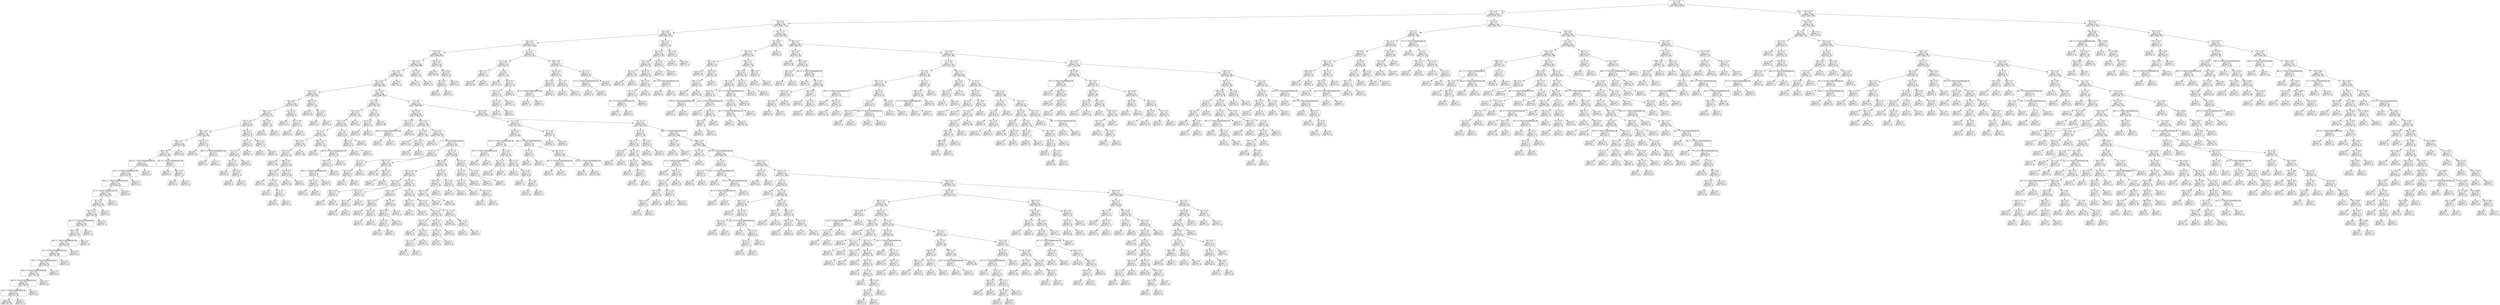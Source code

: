 digraph Tree {
node [shape=box, style="rounded", color="black", fontname=helvetica] ;
edge [fontname=helvetica] ;
0 [label="11 <= 4.5\ngini = 0.5\nsamples = 3436\nvalue = [2679, 2676]"] ;
1 [label="377 <= 1.1\ngini = 0.5\nsamples = 2436\nvalue = [1675, 2120]"] ;
0 -> 1 [labeldistance=2.5, labelangle=45, headlabel="True"] ;
2 [label="216 <= 0.1\ngini = 0.5\nsamples = 1947\nvalue = [1280, 1745]"] ;
1 -> 2 ;
3 [label="69 <= 0.6\ngini = 0.5\nsamples = 1348\nvalue = [990, 1122]"] ;
2 -> 3 ;
4 [label="122 <= 0.2\ngini = 0.5\nsamples = 1277\nvalue = [972, 1029]"] ;
3 -> 4 ;
5 [label="235 <= 0.2\ngini = 0.5\nsamples = 1212\nvalue = [898, 991]"] ;
4 -> 5 ;
6 [label="332 <= 0.4\ngini = 0.5\nsamples = 1189\nvalue = [893, 963]"] ;
5 -> 6 ;
7 [label="255 <= 0.2\ngini = 0.5\nsamples = 1174\nvalue = [890, 941]"] ;
6 -> 7 ;
8 [label="337 <= -6.0\ngini = 0.5\nsamples = 1169\nvalue = [880, 941]"] ;
7 -> 8 ;
9 [label="104 <= -0.5\ngini = 0.5\nsamples = 205\nvalue = [181, 126]"] ;
8 -> 9 ;
10 [label="60 <= -0.9\ngini = 0.5\nsamples = 188\nvalue = [179, 103]"] ;
9 -> 10 ;
11 [label="266 <= -1.2\ngini = 0.5\nsamples = 171\nvalue = [159, 101]"] ;
10 -> 11 ;
12 [label="364 <= -3.8\ngini = 0.5\nsamples = 161\nvalue = [158, 87]"] ;
11 -> 12 ;
13 [label="138 <= -4.0\ngini = 0.5\nsamples = 136\nvalue = [121, 81]"] ;
12 -> 13 ;
14 [label="152 <= -5.7\ngini = 0.5\nsamples = 128\nvalue = [120, 69]"] ;
13 -> 14 ;
15 [label="96 <= -6.4\ngini = 0.5\nsamples = 118\nvalue = [107, 69]"] ;
14 -> 15 ;
16 [label="373 <= -1.7014117331926443e+38\ngini = 0.5\nsamples = 111\nvalue = [106, 62]"] ;
15 -> 16 ;
17 [label="251 <= -1.7014117331926443e+38\ngini = 0.5\nsamples = 108\nvalue = [103, 62]"] ;
16 -> 17 ;
18 [label="390 <= -1.7014117331926443e+38\ngini = 0.5\nsamples = 107\nvalue = [103, 59]"] ;
17 -> 18 ;
19 [label="20 <= -1.7014117331926443e+38\ngini = 0.5\nsamples = 106\nvalue = [102, 59]"] ;
18 -> 19 ;
20 [label="38 <= 0.3\ngini = 0.5\nsamples = 105\nvalue = [101, 59]"] ;
19 -> 20 ;
21 [label="396 <= 11.3\ngini = 0.5\nsamples = 104\nvalue = [98, 59]"] ;
20 -> 21 ;
22 [label="362 <= -1.7014117331926443e+38\ngini = 0.5\nsamples = 103\nvalue = [98, 57]"] ;
21 -> 22 ;
23 [label="360 <= -0.4\ngini = 0.5\nsamples = 102\nvalue = [97, 57]"] ;
22 -> 23 ;
24 [label="360 <= -1.7014117331926443e+38\ngini = 0.5\nsamples = 101\nvalue = [95, 57]"] ;
23 -> 24 ;
25 [label="16 <= -1.7014117331926443e+38\ngini = 0.5\nsamples = 100\nvalue = [95, 56]"] ;
24 -> 25 ;
26 [label="378 <= -1.7014117331926443e+38\ngini = 0.5\nsamples = 99\nvalue = [94, 56]"] ;
25 -> 26 ;
27 [label="395 <= -1.7014117331926443e+38\ngini = 0.5\nsamples = 98\nvalue = [92, 56]"] ;
26 -> 27 ;
28 [label="259 <= -1.7014117331926443e+38\ngini = 0.5\nsamples = 97\nvalue = [90, 56]"] ;
27 -> 28 ;
29 [label="29 <= -1.7014117331926443e+38\ngini = 0.5\nsamples = 96\nvalue = [87, 56]"] ;
28 -> 29 ;
30 [label="gini = 0.5\nsamples = 95\nvalue = [87, 55]"] ;
29 -> 30 ;
31 [label="gini = 0.0\nsamples = 1\nvalue = [0, 1]"] ;
29 -> 31 ;
32 [label="gini = 0.0\nsamples = 1\nvalue = [3, 0]"] ;
28 -> 32 ;
33 [label="gini = 0.0\nsamples = 1\nvalue = [2, 0]"] ;
27 -> 33 ;
34 [label="gini = 0.0\nsamples = 1\nvalue = [2, 0]"] ;
26 -> 34 ;
35 [label="gini = 0.0\nsamples = 1\nvalue = [1, 0]"] ;
25 -> 35 ;
36 [label="gini = 0.0\nsamples = 1\nvalue = [0, 1]"] ;
24 -> 36 ;
37 [label="gini = 0.0\nsamples = 1\nvalue = [2, 0]"] ;
23 -> 37 ;
38 [label="gini = 0.0\nsamples = 1\nvalue = [1, 0]"] ;
22 -> 38 ;
39 [label="gini = 0.0\nsamples = 1\nvalue = [0, 2]"] ;
21 -> 39 ;
40 [label="gini = 0.0\nsamples = 1\nvalue = [3, 0]"] ;
20 -> 40 ;
41 [label="gini = 0.0\nsamples = 1\nvalue = [1, 0]"] ;
19 -> 41 ;
42 [label="gini = 0.0\nsamples = 1\nvalue = [1, 0]"] ;
18 -> 42 ;
43 [label="gini = 0.0\nsamples = 1\nvalue = [0, 3]"] ;
17 -> 43 ;
44 [label="gini = 0.0\nsamples = 3\nvalue = [3, 0]"] ;
16 -> 44 ;
45 [label="341 <= -1.7014117331926443e+38\ngini = 0.2\nsamples = 7\nvalue = [1, 7]"] ;
15 -> 45 ;
46 [label="gini = 0.0\nsamples = 4\nvalue = [0, 5]"] ;
45 -> 46 ;
47 [label="394 <= -4.7\ngini = 0.4\nsamples = 3\nvalue = [1, 2]"] ;
45 -> 47 ;
48 [label="gini = 0.0\nsamples = 2\nvalue = [0, 2]"] ;
47 -> 48 ;
49 [label="gini = 0.0\nsamples = 1\nvalue = [1, 0]"] ;
47 -> 49 ;
50 [label="gini = 0.0\nsamples = 10\nvalue = [13, 0]"] ;
14 -> 50 ;
51 [label="275 <= -3.1\ngini = 0.1\nsamples = 8\nvalue = [1, 12]"] ;
13 -> 51 ;
52 [label="gini = 0.0\nsamples = 6\nvalue = [0, 11]"] ;
51 -> 52 ;
53 [label="383 <= -1.7014117331926443e+38\ngini = 0.5\nsamples = 2\nvalue = [1, 1]"] ;
51 -> 53 ;
54 [label="gini = 0.0\nsamples = 1\nvalue = [1, 0]"] ;
53 -> 54 ;
55 [label="gini = 0.0\nsamples = 1\nvalue = [0, 1]"] ;
53 -> 55 ;
56 [label="397 <= -1.1\ngini = 0.2\nsamples = 25\nvalue = [37, 6]"] ;
12 -> 56 ;
57 [label="150 <= -1.0\ngini = 0.2\nsamples = 22\nvalue = [36, 4]"] ;
56 -> 57 ;
58 [label="9 <= -3.4\ngini = 0.1\nsamples = 21\nvalue = [36, 3]"] ;
57 -> 58 ;
59 [label="151 <= -4.4\ngini = 0.4\nsamples = 10\nvalue = [10, 3]"] ;
58 -> 59 ;
60 [label="gini = 0.0\nsamples = 5\nvalue = [8, 0]"] ;
59 -> 60 ;
61 [label="276 <= -3.5\ngini = 0.5\nsamples = 5\nvalue = [2, 3]"] ;
59 -> 61 ;
62 [label="gini = 0.0\nsamples = 3\nvalue = [0, 3]"] ;
61 -> 62 ;
63 [label="gini = 0.0\nsamples = 2\nvalue = [2, 0]"] ;
61 -> 63 ;
64 [label="gini = 0.0\nsamples = 11\nvalue = [26, 0]"] ;
58 -> 64 ;
65 [label="gini = 0.0\nsamples = 1\nvalue = [0, 1]"] ;
57 -> 65 ;
66 [label="136 <= -1.1\ngini = 0.4\nsamples = 3\nvalue = [1, 2]"] ;
56 -> 66 ;
67 [label="gini = 0.0\nsamples = 2\nvalue = [0, 2]"] ;
66 -> 67 ;
68 [label="gini = 0.0\nsamples = 1\nvalue = [1, 0]"] ;
66 -> 68 ;
69 [label="89 <= -0.3\ngini = 0.1\nsamples = 10\nvalue = [1, 14]"] ;
11 -> 69 ;
70 [label="gini = 0.0\nsamples = 9\nvalue = [0, 14]"] ;
69 -> 70 ;
71 [label="gini = 0.0\nsamples = 1\nvalue = [1, 0]"] ;
69 -> 71 ;
72 [label="319 <= -0.2\ngini = 0.2\nsamples = 17\nvalue = [20, 2]"] ;
10 -> 72 ;
73 [label="gini = 0.0\nsamples = 14\nvalue = [19, 0]"] ;
72 -> 73 ;
74 [label="221 <= -0.8\ngini = 0.4\nsamples = 3\nvalue = [1, 2]"] ;
72 -> 74 ;
75 [label="gini = 0.0\nsamples = 2\nvalue = [0, 2]"] ;
74 -> 75 ;
76 [label="gini = 0.0\nsamples = 1\nvalue = [1, 0]"] ;
74 -> 76 ;
77 [label="209 <= -0.0\ngini = 0.1\nsamples = 17\nvalue = [2, 23]"] ;
9 -> 77 ;
78 [label="gini = 0.0\nsamples = 14\nvalue = [0, 22]"] ;
77 -> 78 ;
79 [label="270 <= -0.1\ngini = 0.4\nsamples = 3\nvalue = [2, 1]"] ;
77 -> 79 ;
80 [label="gini = 0.0\nsamples = 1\nvalue = [0, 1]"] ;
79 -> 80 ;
81 [label="gini = 0.0\nsamples = 2\nvalue = [2, 0]"] ;
79 -> 81 ;
82 [label="187 <= -5.0\ngini = 0.5\nsamples = 964\nvalue = [699, 815]"] ;
8 -> 82 ;
83 [label="32 <= -0.8\ngini = 0.4\nsamples = 141\nvalue = [60, 150]"] ;
82 -> 83 ;
84 [label="224 <= -0.3\ngini = 0.4\nsamples = 116\nvalue = [57, 111]"] ;
83 -> 84 ;
85 [label="335 <= -1.0\ngini = 0.4\nsamples = 109\nvalue = [48, 111]"] ;
84 -> 85 ;
86 [label="174 <= -4.7\ngini = 0.4\nsamples = 94\nvalue = [33, 103]"] ;
85 -> 86 ;
87 [label="368 <= -5.1\ngini = 0.3\nsamples = 66\nvalue = [16, 79]"] ;
86 -> 87 ;
88 [label="56 <= -5.8\ngini = 0.4\nsamples = 41\nvalue = [16, 41]"] ;
87 -> 88 ;
89 [label="gini = 0.0\nsamples = 12\nvalue = [0, 18]"] ;
88 -> 89 ;
90 [label="396 <= -5.2\ngini = 0.5\nsamples = 29\nvalue = [16, 23]"] ;
88 -> 90 ;
91 [label="358 <= -5.9\ngini = 0.5\nsamples = 14\nvalue = [13, 7]"] ;
90 -> 91 ;
92 [label="gini = 0.0\nsamples = 4\nvalue = [0, 5]"] ;
91 -> 92 ;
93 [label="77 <= -5.9\ngini = 0.2\nsamples = 10\nvalue = [13, 2]"] ;
91 -> 93 ;
94 [label="gini = 0.0\nsamples = 1\nvalue = [0, 1]"] ;
93 -> 94 ;
95 [label="72 <= -5.1\ngini = 0.1\nsamples = 9\nvalue = [13, 1]"] ;
93 -> 95 ;
96 [label="gini = 0.0\nsamples = 8\nvalue = [13, 0]"] ;
95 -> 96 ;
97 [label="gini = 0.0\nsamples = 1\nvalue = [0, 1]"] ;
95 -> 97 ;
98 [label="248 <= -5.0\ngini = 0.3\nsamples = 15\nvalue = [3, 16]"] ;
90 -> 98 ;
99 [label="gini = 0.0\nsamples = 12\nvalue = [0, 16]"] ;
98 -> 99 ;
100 [label="gini = 0.0\nsamples = 3\nvalue = [3, 0]"] ;
98 -> 100 ;
101 [label="gini = 0.0\nsamples = 25\nvalue = [0, 38]"] ;
87 -> 101 ;
102 [label="300 <= -4.2\ngini = 0.5\nsamples = 28\nvalue = [17, 24]"] ;
86 -> 102 ;
103 [label="gini = 0.0\nsamples = 4\nvalue = [8, 0]"] ;
102 -> 103 ;
104 [label="188 <= -1.7014117331926443e+38\ngini = 0.4\nsamples = 24\nvalue = [9, 24]"] ;
102 -> 104 ;
105 [label="244 <= -1.3\ngini = 0.5\nsamples = 15\nvalue = [9, 11]"] ;
104 -> 105 ;
106 [label="206 <= -1.7014117331926443e+38\ngini = 0.4\nsamples = 10\nvalue = [9, 3]"] ;
105 -> 106 ;
107 [label="203 <= -1.5\ngini = 0.5\nsamples = 5\nvalue = [2, 3]"] ;
106 -> 107 ;
108 [label="gini = 0.0\nsamples = 3\nvalue = [0, 3]"] ;
107 -> 108 ;
109 [label="gini = 0.0\nsamples = 2\nvalue = [2, 0]"] ;
107 -> 109 ;
110 [label="gini = 0.0\nsamples = 5\nvalue = [7, 0]"] ;
106 -> 110 ;
111 [label="gini = 0.0\nsamples = 5\nvalue = [0, 8]"] ;
105 -> 111 ;
112 [label="gini = 0.0\nsamples = 9\nvalue = [0, 13]"] ;
104 -> 112 ;
113 [label="1 <= -1.2\ngini = 0.5\nsamples = 15\nvalue = [15, 8]"] ;
85 -> 113 ;
114 [label="266 <= -0.7\ngini = 0.2\nsamples = 10\nvalue = [15, 2]"] ;
113 -> 114 ;
115 [label="gini = 0.0\nsamples = 9\nvalue = [15, 0]"] ;
114 -> 115 ;
116 [label="gini = 0.0\nsamples = 1\nvalue = [0, 2]"] ;
114 -> 116 ;
117 [label="gini = 0.0\nsamples = 5\nvalue = [0, 6]"] ;
113 -> 117 ;
118 [label="gini = 0.0\nsamples = 7\nvalue = [9, 0]"] ;
84 -> 118 ;
119 [label="8 <= -1.0\ngini = 0.1\nsamples = 25\nvalue = [3, 39]"] ;
83 -> 119 ;
120 [label="55 <= -0.4\ngini = 0.5\nsamples = 5\nvalue = [3, 4]"] ;
119 -> 120 ;
121 [label="gini = 0.0\nsamples = 2\nvalue = [3, 0]"] ;
120 -> 121 ;
122 [label="gini = 0.0\nsamples = 3\nvalue = [0, 4]"] ;
120 -> 122 ;
123 [label="gini = 0.0\nsamples = 20\nvalue = [0, 35]"] ;
119 -> 123 ;
124 [label="0 <= -3.5\ngini = 0.5\nsamples = 823\nvalue = [639, 665]"] ;
82 -> 124 ;
125 [label="255 <= -5.2\ngini = 0.5\nsamples = 198\nvalue = [188, 138]"] ;
124 -> 125 ;
126 [label="116 <= -4.9\ngini = 0.1\nsamples = 13\nvalue = [21, 1]"] ;
125 -> 126 ;
127 [label="228 <= -1.7014117331926443e+38\ngini = 0.4\nsamples = 2\nvalue = [2, 1]"] ;
126 -> 127 ;
128 [label="gini = 0.0\nsamples = 1\nvalue = [2, 0]"] ;
127 -> 128 ;
129 [label="gini = 0.0\nsamples = 1\nvalue = [0, 1]"] ;
127 -> 129 ;
130 [label="gini = 0.0\nsamples = 11\nvalue = [19, 0]"] ;
126 -> 130 ;
131 [label="374 <= -5.2\ngini = 0.5\nsamples = 185\nvalue = [167, 137]"] ;
125 -> 131 ;
132 [label="41 <= -3.9\ngini = 0.3\nsamples = 17\nvalue = [7, 30]"] ;
131 -> 132 ;
133 [label="gini = 0.0\nsamples = 12\nvalue = [0, 24]"] ;
132 -> 133 ;
134 [label="134 <= -3.7\ngini = 0.5\nsamples = 5\nvalue = [7, 6]"] ;
132 -> 134 ;
135 [label="gini = 0.0\nsamples = 3\nvalue = [7, 0]"] ;
134 -> 135 ;
136 [label="gini = 0.0\nsamples = 2\nvalue = [0, 6]"] ;
134 -> 136 ;
137 [label="372 <= -5.1\ngini = 0.5\nsamples = 168\nvalue = [160, 107]"] ;
131 -> 137 ;
138 [label="gini = 0.0\nsamples = 10\nvalue = [16, 0]"] ;
137 -> 138 ;
139 [label="2 <= -1.7014117331926443e+38\ngini = 0.5\nsamples = 158\nvalue = [144, 107]"] ;
137 -> 139 ;
140 [label="76 <= -4.4\ngini = 0.4\nsamples = 23\nvalue = [8, 21]"] ;
139 -> 140 ;
141 [label="25 <= -3.7\ngini = 0.4\nsamples = 7\nvalue = [6, 3]"] ;
140 -> 141 ;
142 [label="154 <= 0.2\ngini = 0.2\nsamples = 6\nvalue = [6, 1]"] ;
141 -> 142 ;
143 [label="gini = 0.0\nsamples = 5\nvalue = [6, 0]"] ;
142 -> 143 ;
144 [label="gini = 0.0\nsamples = 1\nvalue = [0, 1]"] ;
142 -> 144 ;
145 [label="gini = 0.0\nsamples = 1\nvalue = [0, 2]"] ;
141 -> 145 ;
146 [label="185 <= -0.4\ngini = 0.2\nsamples = 16\nvalue = [2, 18]"] ;
140 -> 146 ;
147 [label="gini = 0.0\nsamples = 13\nvalue = [0, 16]"] ;
146 -> 147 ;
148 [label="196 <= -0.6\ngini = 0.5\nsamples = 3\nvalue = [2, 2]"] ;
146 -> 148 ;
149 [label="gini = 0.0\nsamples = 1\nvalue = [2, 0]"] ;
148 -> 149 ;
150 [label="gini = 0.0\nsamples = 2\nvalue = [0, 2]"] ;
148 -> 150 ;
151 [label="342 <= -3.5\ngini = 0.5\nsamples = 135\nvalue = [136, 86]"] ;
139 -> 151 ;
152 [label="288 <= -3.8\ngini = 0.5\nsamples = 108\nvalue = [93, 79]"] ;
151 -> 152 ;
153 [label="250 <= -4.8\ngini = 0.5\nsamples = 89\nvalue = [86, 57]"] ;
152 -> 153 ;
154 [label="344 <= -5.0\ngini = 0.4\nsamples = 14\nvalue = [5, 15]"] ;
153 -> 154 ;
155 [label="162 <= -5.0\ngini = 0.3\nsamples = 4\nvalue = [4, 1]"] ;
154 -> 155 ;
156 [label="gini = 0.0\nsamples = 1\nvalue = [0, 1]"] ;
155 -> 156 ;
157 [label="gini = 0.0\nsamples = 3\nvalue = [4, 0]"] ;
155 -> 157 ;
158 [label="39 <= -4.9\ngini = 0.1\nsamples = 10\nvalue = [1, 14]"] ;
154 -> 158 ;
159 [label="38 <= -4.9\ngini = 0.4\nsamples = 3\nvalue = [1, 2]"] ;
158 -> 159 ;
160 [label="gini = 0.0\nsamples = 2\nvalue = [0, 2]"] ;
159 -> 160 ;
161 [label="gini = 0.0\nsamples = 1\nvalue = [1, 0]"] ;
159 -> 161 ;
162 [label="gini = 0.0\nsamples = 7\nvalue = [0, 12]"] ;
158 -> 162 ;
163 [label="272 <= -4.4\ngini = 0.4\nsamples = 75\nvalue = [81, 42]"] ;
153 -> 163 ;
164 [label="343 <= -4.8\ngini = 0.3\nsamples = 28\nvalue = [38, 7]"] ;
163 -> 164 ;
165 [label="319 <= -4.7\ngini = 0.5\nsamples = 6\nvalue = [4, 5]"] ;
164 -> 165 ;
166 [label="gini = 0.0\nsamples = 3\nvalue = [0, 4]"] ;
165 -> 166 ;
167 [label="212 <= -4.9\ngini = 0.3\nsamples = 3\nvalue = [4, 1]"] ;
165 -> 167 ;
168 [label="gini = 0.0\nsamples = 1\nvalue = [0, 1]"] ;
167 -> 168 ;
169 [label="gini = 0.0\nsamples = 2\nvalue = [4, 0]"] ;
167 -> 169 ;
170 [label="345 <= -3.8\ngini = 0.1\nsamples = 22\nvalue = [34, 2]"] ;
164 -> 170 ;
171 [label="134 <= -4.8\ngini = 0.1\nsamples = 21\nvalue = [34, 1]"] ;
170 -> 171 ;
172 [label="70 <= -4.8\ngini = 0.3\nsamples = 4\nvalue = [5, 1]"] ;
171 -> 172 ;
173 [label="gini = 0.0\nsamples = 3\nvalue = [5, 0]"] ;
172 -> 173 ;
174 [label="gini = 0.0\nsamples = 1\nvalue = [0, 1]"] ;
172 -> 174 ;
175 [label="gini = 0.0\nsamples = 17\nvalue = [29, 0]"] ;
171 -> 175 ;
176 [label="gini = 0.0\nsamples = 1\nvalue = [0, 1]"] ;
170 -> 176 ;
177 [label="152 <= -4.4\ngini = 0.5\nsamples = 47\nvalue = [43, 35]"] ;
163 -> 177 ;
178 [label="209 <= -4.5\ngini = 0.1\nsamples = 10\nvalue = [1, 14]"] ;
177 -> 178 ;
179 [label="gini = 0.0\nsamples = 1\nvalue = [1, 0]"] ;
178 -> 179 ;
180 [label="gini = 0.0\nsamples = 9\nvalue = [0, 14]"] ;
178 -> 180 ;
181 [label="299 <= -4.0\ngini = 0.4\nsamples = 37\nvalue = [42, 21]"] ;
177 -> 181 ;
182 [label="373 <= -4.2\ngini = 0.5\nsamples = 26\nvalue = [22, 20]"] ;
181 -> 182 ;
183 [label="192 <= -4.4\ngini = 0.4\nsamples = 14\nvalue = [19, 6]"] ;
182 -> 183 ;
184 [label="gini = 0.0\nsamples = 3\nvalue = [0, 5]"] ;
183 -> 184 ;
185 [label="191 <= -4.4\ngini = 0.1\nsamples = 11\nvalue = [19, 1]"] ;
183 -> 185 ;
186 [label="115 <= -4.3\ngini = 0.4\nsamples = 2\nvalue = [2, 1]"] ;
185 -> 186 ;
187 [label="gini = 0.0\nsamples = 1\nvalue = [0, 1]"] ;
186 -> 187 ;
188 [label="gini = 0.0\nsamples = 1\nvalue = [2, 0]"] ;
186 -> 188 ;
189 [label="gini = 0.0\nsamples = 9\nvalue = [17, 0]"] ;
185 -> 189 ;
190 [label="110 <= -4.2\ngini = 0.3\nsamples = 12\nvalue = [3, 14]"] ;
182 -> 190 ;
191 [label="175 <= -4.3\ngini = 0.4\nsamples = 3\nvalue = [3, 1]"] ;
190 -> 191 ;
192 [label="gini = 0.0\nsamples = 1\nvalue = [0, 1]"] ;
191 -> 192 ;
193 [label="gini = 0.0\nsamples = 2\nvalue = [3, 0]"] ;
191 -> 193 ;
194 [label="gini = 0.0\nsamples = 9\nvalue = [0, 13]"] ;
190 -> 194 ;
195 [label="127 <= -3.6\ngini = 0.1\nsamples = 11\nvalue = [20, 1]"] ;
181 -> 195 ;
196 [label="gini = 0.0\nsamples = 9\nvalue = [18, 0]"] ;
195 -> 196 ;
197 [label="381 <= -4.1\ngini = 0.4\nsamples = 2\nvalue = [2, 1]"] ;
195 -> 197 ;
198 [label="gini = 0.0\nsamples = 1\nvalue = [2, 0]"] ;
197 -> 198 ;
199 [label="gini = 0.0\nsamples = 1\nvalue = [0, 1]"] ;
197 -> 199 ;
200 [label="56 <= -3.6\ngini = 0.4\nsamples = 19\nvalue = [7, 22]"] ;
152 -> 200 ;
201 [label="193 <= -3.2\ngini = 0.2\nsamples = 13\nvalue = [3, 19]"] ;
200 -> 201 ;
202 [label="330 <= -3.8\ngini = 0.1\nsamples = 12\nvalue = [1, 19]"] ;
201 -> 202 ;
203 [label="gini = 0.0\nsamples = 1\nvalue = [1, 0]"] ;
202 -> 203 ;
204 [label="gini = 0.0\nsamples = 11\nvalue = [0, 19]"] ;
202 -> 204 ;
205 [label="gini = 0.0\nsamples = 1\nvalue = [2, 0]"] ;
201 -> 205 ;
206 [label="5 <= -3.5\ngini = 0.5\nsamples = 6\nvalue = [4, 3]"] ;
200 -> 206 ;
207 [label="gini = 0.0\nsamples = 3\nvalue = [4, 0]"] ;
206 -> 207 ;
208 [label="gini = 0.0\nsamples = 3\nvalue = [0, 3]"] ;
206 -> 208 ;
209 [label="101 <= -1.6\ngini = 0.2\nsamples = 27\nvalue = [43, 7]"] ;
151 -> 209 ;
210 [label="53 <= -3.9\ngini = 0.1\nsamples = 23\nvalue = [42, 2]"] ;
209 -> 210 ;
211 [label="376 <= -3.7\ngini = 0.3\nsamples = 6\nvalue = [7, 2]"] ;
210 -> 211 ;
212 [label="gini = 0.0\nsamples = 1\nvalue = [0, 1]"] ;
211 -> 212 ;
213 [label="379 <= -3.6\ngini = 0.2\nsamples = 5\nvalue = [7, 1]"] ;
211 -> 213 ;
214 [label="gini = 0.0\nsamples = 1\nvalue = [0, 1]"] ;
213 -> 214 ;
215 [label="gini = 0.0\nsamples = 4\nvalue = [7, 0]"] ;
213 -> 215 ;
216 [label="gini = 0.0\nsamples = 17\nvalue = [35, 0]"] ;
210 -> 216 ;
217 [label="71 <= -0.4\ngini = 0.3\nsamples = 4\nvalue = [1, 5]"] ;
209 -> 217 ;
218 [label="gini = 0.0\nsamples = 3\nvalue = [0, 5]"] ;
217 -> 218 ;
219 [label="gini = 0.0\nsamples = 1\nvalue = [1, 0]"] ;
217 -> 219 ;
220 [label="343 <= -2.8\ngini = 0.5\nsamples = 625\nvalue = [451, 527]"] ;
124 -> 220 ;
221 [label="97 <= -0.5\ngini = 0.4\nsamples = 81\nvalue = [32, 102]"] ;
220 -> 221 ;
222 [label="38 <= -2.9\ngini = 0.3\nsamples = 72\nvalue = [22, 96]"] ;
221 -> 222 ;
223 [label="148 <= -1.7014117331926443e+38\ngini = 0.4\nsamples = 34\nvalue = [17, 35]"] ;
222 -> 223 ;
224 [label="139 <= -1.7014117331926443e+38\ngini = 0.2\nsamples = 4\nvalue = [7, 1]"] ;
223 -> 224 ;
225 [label="gini = 0.0\nsamples = 1\nvalue = [0, 1]"] ;
224 -> 225 ;
226 [label="gini = 0.0\nsamples = 3\nvalue = [7, 0]"] ;
224 -> 226 ;
227 [label="96 <= -3.8\ngini = 0.4\nsamples = 30\nvalue = [10, 34]"] ;
223 -> 227 ;
228 [label="101 <= -1.4\ngini = 0.1\nsamples = 14\nvalue = [1, 23]"] ;
227 -> 228 ;
229 [label="gini = 0.0\nsamples = 13\nvalue = [0, 23]"] ;
228 -> 229 ;
230 [label="gini = 0.0\nsamples = 1\nvalue = [1, 0]"] ;
228 -> 230 ;
231 [label="293 <= -3.6\ngini = 0.5\nsamples = 16\nvalue = [9, 11]"] ;
227 -> 231 ;
232 [label="gini = 0.0\nsamples = 3\nvalue = [0, 6]"] ;
231 -> 232 ;
233 [label="251 <= -3.3\ngini = 0.5\nsamples = 13\nvalue = [9, 5]"] ;
231 -> 233 ;
234 [label="gini = 0.0\nsamples = 6\nvalue = [7, 0]"] ;
233 -> 234 ;
235 [label="40 <= -3.3\ngini = 0.4\nsamples = 7\nvalue = [2, 5]"] ;
233 -> 235 ;
236 [label="gini = 0.0\nsamples = 2\nvalue = [2, 0]"] ;
235 -> 236 ;
237 [label="gini = 0.0\nsamples = 5\nvalue = [0, 5]"] ;
235 -> 237 ;
238 [label="88 <= -1.7014117331926443e+38\ngini = 0.1\nsamples = 38\nvalue = [5, 61]"] ;
222 -> 238 ;
239 [label="22 <= -1.5\ngini = 0.4\nsamples = 2\nvalue = [2, 1]"] ;
238 -> 239 ;
240 [label="gini = 0.0\nsamples = 1\nvalue = [2, 0]"] ;
239 -> 240 ;
241 [label="gini = 0.0\nsamples = 1\nvalue = [0, 1]"] ;
239 -> 241 ;
242 [label="352 <= -4.7\ngini = 0.1\nsamples = 36\nvalue = [3, 60]"] ;
238 -> 242 ;
243 [label="237 <= -1.7014117331926443e+38\ngini = 0.4\nsamples = 4\nvalue = [2, 4]"] ;
242 -> 243 ;
244 [label="gini = 0.0\nsamples = 2\nvalue = [0, 4]"] ;
243 -> 244 ;
245 [label="gini = 0.0\nsamples = 2\nvalue = [2, 0]"] ;
243 -> 245 ;
246 [label="131 <= -1.7014117331926443e+38\ngini = 0.0\nsamples = 32\nvalue = [1, 56]"] ;
242 -> 246 ;
247 [label="gini = 0.0\nsamples = 1\nvalue = [1, 0]"] ;
246 -> 247 ;
248 [label="gini = 0.0\nsamples = 31\nvalue = [0, 56]"] ;
246 -> 248 ;
249 [label="12 <= -0.2\ngini = 0.5\nsamples = 9\nvalue = [10, 6]"] ;
221 -> 249 ;
250 [label="gini = 0.0\nsamples = 6\nvalue = [10, 0]"] ;
249 -> 250 ;
251 [label="gini = 0.0\nsamples = 3\nvalue = [0, 6]"] ;
249 -> 251 ;
252 [label="201 <= -2.7\ngini = 0.5\nsamples = 544\nvalue = [419, 425]"] ;
220 -> 252 ;
253 [label="12 <= -0.3\ngini = 0.3\nsamples = 30\nvalue = [7, 40]"] ;
252 -> 253 ;
254 [label="311 <= -2.7\ngini = 0.1\nsamples = 24\nvalue = [2, 38]"] ;
253 -> 254 ;
255 [label="91 <= -4.2\ngini = 0.5\nsamples = 2\nvalue = [1, 1]"] ;
254 -> 255 ;
256 [label="gini = 0.0\nsamples = 1\nvalue = [0, 1]"] ;
255 -> 256 ;
257 [label="gini = 0.0\nsamples = 1\nvalue = [1, 0]"] ;
255 -> 257 ;
258 [label="330 <= -1.8\ngini = 0.1\nsamples = 22\nvalue = [1, 37]"] ;
254 -> 258 ;
259 [label="44 <= -2.0\ngini = 0.2\nsamples = 6\nvalue = [1, 8]"] ;
258 -> 259 ;
260 [label="gini = 0.0\nsamples = 4\nvalue = [0, 7]"] ;
259 -> 260 ;
261 [label="375 <= -1.3\ngini = 0.5\nsamples = 2\nvalue = [1, 1]"] ;
259 -> 261 ;
262 [label="gini = 0.0\nsamples = 1\nvalue = [1, 0]"] ;
261 -> 262 ;
263 [label="gini = 0.0\nsamples = 1\nvalue = [0, 1]"] ;
261 -> 263 ;
264 [label="gini = 0.0\nsamples = 16\nvalue = [0, 29]"] ;
258 -> 264 ;
265 [label="64 <= -0.1\ngini = 0.4\nsamples = 6\nvalue = [5, 2]"] ;
253 -> 265 ;
266 [label="gini = 0.0\nsamples = 4\nvalue = [5, 0]"] ;
265 -> 266 ;
267 [label="gini = 0.0\nsamples = 2\nvalue = [0, 2]"] ;
265 -> 267 ;
268 [label="202 <= -1.7014117331926443e+38\ngini = 0.5\nsamples = 514\nvalue = [412, 385]"] ;
252 -> 268 ;
269 [label="155 <= -0.6\ngini = 0.1\nsamples = 14\nvalue = [1, 19]"] ;
268 -> 269 ;
270 [label="gini = 0.0\nsamples = 13\nvalue = [0, 19]"] ;
269 -> 270 ;
271 [label="gini = 0.0\nsamples = 1\nvalue = [1, 0]"] ;
269 -> 271 ;
272 [label="398 <= -3.6\ngini = 0.5\nsamples = 500\nvalue = [411, 366]"] ;
268 -> 272 ;
273 [label="214 <= -0.3\ngini = 0.4\nsamples = 33\nvalue = [13, 37]"] ;
272 -> 273 ;
274 [label="10 <= -1.7014117331926443e+38\ngini = 0.3\nsamples = 31\nvalue = [9, 37]"] ;
273 -> 274 ;
275 [label="gini = 0.0\nsamples = 1\nvalue = [2, 0]"] ;
274 -> 275 ;
276 [label="338 <= -1.2\ngini = 0.3\nsamples = 30\nvalue = [7, 37]"] ;
274 -> 276 ;
277 [label="353 <= -1.4\ngini = 0.4\nsamples = 17\nvalue = [7, 15]"] ;
276 -> 277 ;
278 [label="202 <= -2.0\ngini = 0.2\nsamples = 11\nvalue = [2, 14]"] ;
277 -> 278 ;
279 [label="249 <= -2.5\ngini = 0.4\nsamples = 3\nvalue = [2, 1]"] ;
278 -> 279 ;
280 [label="gini = 0.0\nsamples = 2\nvalue = [2, 0]"] ;
279 -> 280 ;
281 [label="gini = 0.0\nsamples = 1\nvalue = [0, 1]"] ;
279 -> 281 ;
282 [label="gini = 0.0\nsamples = 8\nvalue = [0, 13]"] ;
278 -> 282 ;
283 [label="222 <= -1.8\ngini = 0.3\nsamples = 6\nvalue = [5, 1]"] ;
277 -> 283 ;
284 [label="gini = 0.0\nsamples = 1\nvalue = [0, 1]"] ;
283 -> 284 ;
285 [label="gini = 0.0\nsamples = 5\nvalue = [5, 0]"] ;
283 -> 285 ;
286 [label="gini = 0.0\nsamples = 13\nvalue = [0, 22]"] ;
276 -> 286 ;
287 [label="gini = 0.0\nsamples = 2\nvalue = [4, 0]"] ;
273 -> 287 ;
288 [label="29 <= -1.7014117331926443e+38\ngini = 0.5\nsamples = 467\nvalue = [398, 329]"] ;
272 -> 288 ;
289 [label="177 <= -2.3\ngini = 0.3\nsamples = 16\nvalue = [5, 20]"] ;
288 -> 289 ;
290 [label="42 <= 0.1\ngini = 0.4\nsamples = 3\nvalue = [2, 1]"] ;
289 -> 290 ;
291 [label="gini = 0.0\nsamples = 2\nvalue = [2, 0]"] ;
290 -> 291 ;
292 [label="gini = 0.0\nsamples = 1\nvalue = [0, 1]"] ;
290 -> 292 ;
293 [label="218 <= -1.7014117331926443e+38\ngini = 0.2\nsamples = 13\nvalue = [3, 19]"] ;
289 -> 293 ;
294 [label="gini = 0.0\nsamples = 1\nvalue = [2, 0]"] ;
293 -> 294 ;
295 [label="76 <= -1.7014117331926443e+38\ngini = 0.1\nsamples = 12\nvalue = [1, 19]"] ;
293 -> 295 ;
296 [label="89 <= -1.7014117331926443e+38\ngini = 0.4\nsamples = 2\nvalue = [1, 2]"] ;
295 -> 296 ;
297 [label="gini = 0.0\nsamples = 1\nvalue = [0, 2]"] ;
296 -> 297 ;
298 [label="gini = 0.0\nsamples = 1\nvalue = [1, 0]"] ;
296 -> 298 ;
299 [label="gini = 0.0\nsamples = 10\nvalue = [0, 17]"] ;
295 -> 299 ;
300 [label="343 <= -2.4\ngini = 0.5\nsamples = 451\nvalue = [393, 309]"] ;
288 -> 300 ;
301 [label="175 <= -0.9\ngini = 0.1\nsamples = 12\nvalue = [20, 1]"] ;
300 -> 301 ;
302 [label="gini = 0.0\nsamples = 11\nvalue = [20, 0]"] ;
301 -> 302 ;
303 [label="gini = 0.0\nsamples = 1\nvalue = [0, 1]"] ;
301 -> 303 ;
304 [label="204 <= -1.9\ngini = 0.5\nsamples = 439\nvalue = [373, 308]"] ;
300 -> 304 ;
305 [label="14 <= -2.4\ngini = 0.5\nsamples = 66\nvalue = [42, 67]"] ;
304 -> 305 ;
306 [label="gini = 0.0\nsamples = 8\nvalue = [0, 15]"] ;
305 -> 306 ;
307 [label="227 <= -2.0\ngini = 0.5\nsamples = 58\nvalue = [42, 52]"] ;
305 -> 307 ;
308 [label="194 <= -2.7\ngini = 0.4\nsamples = 29\nvalue = [32, 10]"] ;
307 -> 308 ;
309 [label="gini = 0.0\nsamples = 3\nvalue = [0, 4]"] ;
308 -> 309 ;
310 [label="340 <= -2.3\ngini = 0.3\nsamples = 26\nvalue = [32, 6]"] ;
308 -> 310 ;
311 [label="241 <= -2.1\ngini = 0.4\nsamples = 4\nvalue = [1, 3]"] ;
310 -> 311 ;
312 [label="gini = 0.0\nsamples = 3\nvalue = [0, 3]"] ;
311 -> 312 ;
313 [label="gini = 0.0\nsamples = 1\nvalue = [1, 0]"] ;
311 -> 313 ;
314 [label="336 <= -1.7014117331926443e+38\ngini = 0.2\nsamples = 22\nvalue = [31, 3]"] ;
310 -> 314 ;
315 [label="gini = 0.0\nsamples = 1\nvalue = [0, 1]"] ;
314 -> 315 ;
316 [label="255 <= -2.1\ngini = 0.1\nsamples = 21\nvalue = [31, 2]"] ;
314 -> 316 ;
317 [label="63 <= -2.0\ngini = 0.3\nsamples = 7\nvalue = [7, 2]"] ;
316 -> 317 ;
318 [label="gini = 0.0\nsamples = 5\nvalue = [7, 0]"] ;
317 -> 318 ;
319 [label="gini = 0.0\nsamples = 2\nvalue = [0, 2]"] ;
317 -> 319 ;
320 [label="gini = 0.0\nsamples = 14\nvalue = [24, 0]"] ;
316 -> 320 ;
321 [label="106 <= -1.8\ngini = 0.3\nsamples = 29\nvalue = [10, 42]"] ;
307 -> 321 ;
322 [label="128 <= -2.1\ngini = 0.1\nsamples = 16\nvalue = [1, 29]"] ;
321 -> 322 ;
323 [label="gini = 0.0\nsamples = 1\nvalue = [1, 0]"] ;
322 -> 323 ;
324 [label="gini = 0.0\nsamples = 15\nvalue = [0, 29]"] ;
322 -> 324 ;
325 [label="138 <= -1.4\ngini = 0.5\nsamples = 13\nvalue = [9, 13]"] ;
321 -> 325 ;
326 [label="260 <= -1.9\ngini = 0.4\nsamples = 7\nvalue = [8, 3]"] ;
325 -> 326 ;
327 [label="gini = 0.0\nsamples = 2\nvalue = [0, 3]"] ;
326 -> 327 ;
328 [label="gini = 0.0\nsamples = 5\nvalue = [8, 0]"] ;
326 -> 328 ;
329 [label="58 <= -1.3\ngini = 0.2\nsamples = 6\nvalue = [1, 10]"] ;
325 -> 329 ;
330 [label="gini = 0.0\nsamples = 1\nvalue = [1, 0]"] ;
329 -> 330 ;
331 [label="gini = 0.0\nsamples = 5\nvalue = [0, 10]"] ;
329 -> 331 ;
332 [label="282 <= -0.5\ngini = 0.5\nsamples = 373\nvalue = [331, 241]"] ;
304 -> 332 ;
333 [label="249 <= -0.8\ngini = 0.5\nsamples = 241\nvalue = [228, 132]"] ;
332 -> 333 ;
334 [label="384 <= -1.9\ngini = 0.5\nsamples = 179\nvalue = [146, 116]"] ;
333 -> 334 ;
335 [label="226 <= -0.8\ngini = 0.2\nsamples = 20\nvalue = [30, 4]"] ;
334 -> 335 ;
336 [label="175 <= -1.7014117331926443e+38\ngini = 0.1\nsamples = 19\nvalue = [30, 2]"] ;
335 -> 336 ;
337 [label="17 <= -1.8\ngini = 0.4\nsamples = 2\nvalue = [1, 2]"] ;
336 -> 337 ;
338 [label="gini = 0.0\nsamples = 1\nvalue = [1, 0]"] ;
337 -> 338 ;
339 [label="gini = 0.0\nsamples = 1\nvalue = [0, 2]"] ;
337 -> 339 ;
340 [label="gini = 0.0\nsamples = 17\nvalue = [29, 0]"] ;
336 -> 340 ;
341 [label="gini = 0.0\nsamples = 1\nvalue = [0, 2]"] ;
335 -> 341 ;
342 [label="86 <= -1.7\ngini = 0.5\nsamples = 159\nvalue = [116, 112]"] ;
334 -> 342 ;
343 [label="356 <= -1.7\ngini = 0.4\nsamples = 28\nvalue = [11, 34]"] ;
342 -> 343 ;
344 [label="gini = 0.0\nsamples = 13\nvalue = [0, 19]"] ;
343 -> 344 ;
345 [label="207 <= -1.6\ngini = 0.5\nsamples = 15\nvalue = [11, 15]"] ;
343 -> 345 ;
346 [label="gini = 0.0\nsamples = 6\nvalue = [10, 0]"] ;
345 -> 346 ;
347 [label="267 <= -1.1\ngini = 0.1\nsamples = 9\nvalue = [1, 15]"] ;
345 -> 347 ;
348 [label="gini = 0.0\nsamples = 8\nvalue = [0, 15]"] ;
347 -> 348 ;
349 [label="gini = 0.0\nsamples = 1\nvalue = [1, 0]"] ;
347 -> 349 ;
350 [label="22 <= -1.3\ngini = 0.5\nsamples = 131\nvalue = [105, 78]"] ;
342 -> 350 ;
351 [label="116 <= -1.4\ngini = 0.3\nsamples = 54\nvalue = [62, 18]"] ;
350 -> 351 ;
352 [label="291 <= -1.7\ngini = 0.5\nsamples = 29\nvalue = [26, 15]"] ;
351 -> 352 ;
353 [label="134 <= -1.4\ngini = 0.1\nsamples = 9\nvalue = [15, 1]"] ;
352 -> 353 ;
354 [label="gini = 0.0\nsamples = 8\nvalue = [15, 0]"] ;
353 -> 354 ;
355 [label="gini = 0.0\nsamples = 1\nvalue = [0, 1]"] ;
353 -> 355 ;
356 [label="300 <= -1.7\ngini = 0.5\nsamples = 20\nvalue = [11, 14]"] ;
352 -> 356 ;
357 [label="gini = 0.0\nsamples = 7\nvalue = [0, 8]"] ;
356 -> 357 ;
358 [label="182 <= -1.7\ngini = 0.5\nsamples = 13\nvalue = [11, 6]"] ;
356 -> 358 ;
359 [label="gini = 0.0\nsamples = 3\nvalue = [0, 4]"] ;
358 -> 359 ;
360 [label="0 <= -1.9\ngini = 0.3\nsamples = 10\nvalue = [11, 2]"] ;
358 -> 360 ;
361 [label="gini = 0.0\nsamples = 1\nvalue = [0, 1]"] ;
360 -> 361 ;
362 [label="335 <= -1.6\ngini = 0.2\nsamples = 9\nvalue = [11, 1]"] ;
360 -> 362 ;
363 [label="40 <= -1.6\ngini = 0.4\nsamples = 2\nvalue = [2, 1]"] ;
362 -> 363 ;
364 [label="gini = 0.0\nsamples = 1\nvalue = [2, 0]"] ;
363 -> 364 ;
365 [label="gini = 0.0\nsamples = 1\nvalue = [0, 1]"] ;
363 -> 365 ;
366 [label="gini = 0.0\nsamples = 7\nvalue = [9, 0]"] ;
362 -> 366 ;
367 [label="49 <= -1.7014117331926443e+38\ngini = 0.1\nsamples = 25\nvalue = [36, 3]"] ;
351 -> 367 ;
368 [label="gini = 0.0\nsamples = 1\nvalue = [0, 1]"] ;
367 -> 368 ;
369 [label="241 <= -1.1\ngini = 0.1\nsamples = 24\nvalue = [36, 2]"] ;
367 -> 369 ;
370 [label="gini = 0.0\nsamples = 21\nvalue = [35, 0]"] ;
369 -> 370 ;
371 [label="199 <= -1.3\ngini = 0.4\nsamples = 3\nvalue = [1, 2]"] ;
369 -> 371 ;
372 [label="gini = 0.0\nsamples = 2\nvalue = [0, 2]"] ;
371 -> 372 ;
373 [label="gini = 0.0\nsamples = 1\nvalue = [1, 0]"] ;
371 -> 373 ;
374 [label="40 <= -1.1\ngini = 0.5\nsamples = 77\nvalue = [43, 60]"] ;
350 -> 374 ;
375 [label="91 <= -1.3\ngini = 0.3\nsamples = 30\nvalue = [9, 31]"] ;
374 -> 375 ;
376 [label="228 <= -1.3\ngini = 0.5\nsamples = 12\nvalue = [8, 5]"] ;
375 -> 376 ;
377 [label="266 <= -1.5\ngini = 0.3\nsamples = 5\nvalue = [1, 4]"] ;
376 -> 377 ;
378 [label="gini = 0.0\nsamples = 1\nvalue = [1, 0]"] ;
377 -> 378 ;
379 [label="gini = 0.0\nsamples = 4\nvalue = [0, 4]"] ;
377 -> 379 ;
380 [label="373 <= -1.0\ngini = 0.2\nsamples = 7\nvalue = [7, 1]"] ;
376 -> 380 ;
381 [label="gini = 0.0\nsamples = 6\nvalue = [7, 0]"] ;
380 -> 381 ;
382 [label="gini = 0.0\nsamples = 1\nvalue = [0, 1]"] ;
380 -> 382 ;
383 [label="349 <= -1.4\ngini = 0.1\nsamples = 18\nvalue = [1, 26]"] ;
375 -> 383 ;
384 [label="35 <= -1.7014117331926443e+38\ngini = 0.5\nsamples = 2\nvalue = [1, 1]"] ;
383 -> 384 ;
385 [label="gini = 0.0\nsamples = 1\nvalue = [0, 1]"] ;
384 -> 385 ;
386 [label="gini = 0.0\nsamples = 1\nvalue = [1, 0]"] ;
384 -> 386 ;
387 [label="gini = 0.0\nsamples = 16\nvalue = [0, 25]"] ;
383 -> 387 ;
388 [label="173 <= -0.9\ngini = 0.5\nsamples = 47\nvalue = [34, 29]"] ;
374 -> 388 ;
389 [label="85 <= -0.5\ngini = 0.4\nsamples = 26\nvalue = [25, 9]"] ;
388 -> 389 ;
390 [label="245 <= -1.7014117331926443e+38\ngini = 0.3\nsamples = 24\nvalue = [25, 6]"] ;
389 -> 390 ;
391 [label="gini = 0.0\nsamples = 2\nvalue = [0, 2]"] ;
390 -> 391 ;
392 [label="25 <= -1.1\ngini = 0.2\nsamples = 22\nvalue = [25, 4]"] ;
390 -> 392 ;
393 [label="140 <= -1.1\ngini = 0.5\nsamples = 5\nvalue = [4, 3]"] ;
392 -> 393 ;
394 [label="gini = 0.0\nsamples = 3\nvalue = [4, 0]"] ;
393 -> 394 ;
395 [label="gini = 0.0\nsamples = 2\nvalue = [0, 3]"] ;
393 -> 395 ;
396 [label="375 <= -1.1\ngini = 0.1\nsamples = 17\nvalue = [21, 1]"] ;
392 -> 396 ;
397 [label="173 <= -0.9\ngini = 0.3\nsamples = 4\nvalue = [4, 1]"] ;
396 -> 397 ;
398 [label="gini = 0.0\nsamples = 3\nvalue = [4, 0]"] ;
397 -> 398 ;
399 [label="gini = 0.0\nsamples = 1\nvalue = [0, 1]"] ;
397 -> 399 ;
400 [label="gini = 0.0\nsamples = 13\nvalue = [17, 0]"] ;
396 -> 400 ;
401 [label="gini = 0.0\nsamples = 2\nvalue = [0, 3]"] ;
389 -> 401 ;
402 [label="164 <= -0.8\ngini = 0.4\nsamples = 21\nvalue = [9, 20]"] ;
388 -> 402 ;
403 [label="201 <= -0.6\ngini = 0.1\nsamples = 12\nvalue = [1, 16]"] ;
402 -> 403 ;
404 [label="gini = 0.0\nsamples = 11\nvalue = [0, 16]"] ;
403 -> 404 ;
405 [label="gini = 0.0\nsamples = 1\nvalue = [1, 0]"] ;
403 -> 405 ;
406 [label="377 <= -0.8\ngini = 0.4\nsamples = 9\nvalue = [8, 4]"] ;
402 -> 406 ;
407 [label="gini = 0.0\nsamples = 4\nvalue = [7, 0]"] ;
406 -> 407 ;
408 [label="395 <= -0.7\ngini = 0.3\nsamples = 5\nvalue = [1, 4]"] ;
406 -> 408 ;
409 [label="gini = 0.0\nsamples = 4\nvalue = [0, 4]"] ;
408 -> 409 ;
410 [label="gini = 0.0\nsamples = 1\nvalue = [1, 0]"] ;
408 -> 410 ;
411 [label="108 <= -0.4\ngini = 0.3\nsamples = 62\nvalue = [82, 16]"] ;
333 -> 411 ;
412 [label="191 <= -0.9\ngini = 0.2\nsamples = 52\nvalue = [75, 8]"] ;
411 -> 412 ;
413 [label="182 <= -1.1\ngini = 0.4\nsamples = 4\nvalue = [1, 3]"] ;
412 -> 413 ;
414 [label="gini = 0.0\nsamples = 1\nvalue = [1, 0]"] ;
413 -> 414 ;
415 [label="gini = 0.0\nsamples = 3\nvalue = [0, 3]"] ;
413 -> 415 ;
416 [label="224 <= -0.2\ngini = 0.1\nsamples = 48\nvalue = [74, 5]"] ;
412 -> 416 ;
417 [label="14 <= 0.4\ngini = 0.1\nsamples = 47\nvalue = [74, 4]"] ;
416 -> 417 ;
418 [label="30 <= -1.7014117331926443e+38\ngini = 0.1\nsamples = 46\nvalue = [74, 3]"] ;
417 -> 418 ;
419 [label="152 <= -0.6\ngini = 0.4\nsamples = 2\nvalue = [2, 1]"] ;
418 -> 419 ;
420 [label="gini = 0.0\nsamples = 1\nvalue = [2, 0]"] ;
419 -> 420 ;
421 [label="gini = 0.0\nsamples = 1\nvalue = [0, 1]"] ;
419 -> 421 ;
422 [label="289 <= -0.5\ngini = 0.1\nsamples = 44\nvalue = [72, 2]"] ;
418 -> 422 ;
423 [label="gini = 0.0\nsamples = 30\nvalue = [49, 0]"] ;
422 -> 423 ;
424 [label="350 <= -0.5\ngini = 0.1\nsamples = 14\nvalue = [23, 2]"] ;
422 -> 424 ;
425 [label="316 <= -0.9\ngini = 0.4\nsamples = 3\nvalue = [1, 2]"] ;
424 -> 425 ;
426 [label="gini = 0.0\nsamples = 1\nvalue = [1, 0]"] ;
425 -> 426 ;
427 [label="gini = 0.0\nsamples = 2\nvalue = [0, 2]"] ;
425 -> 427 ;
428 [label="gini = 0.0\nsamples = 11\nvalue = [22, 0]"] ;
424 -> 428 ;
429 [label="gini = 0.0\nsamples = 1\nvalue = [0, 1]"] ;
417 -> 429 ;
430 [label="gini = 0.0\nsamples = 1\nvalue = [0, 1]"] ;
416 -> 430 ;
431 [label="85 <= -0.3\ngini = 0.5\nsamples = 10\nvalue = [7, 8]"] ;
411 -> 431 ;
432 [label="216 <= -0.1\ngini = 0.2\nsamples = 6\nvalue = [1, 8]"] ;
431 -> 432 ;
433 [label="gini = 0.0\nsamples = 5\nvalue = [0, 8]"] ;
432 -> 433 ;
434 [label="gini = 0.0\nsamples = 1\nvalue = [1, 0]"] ;
432 -> 434 ;
435 [label="gini = 0.0\nsamples = 4\nvalue = [6, 0]"] ;
431 -> 435 ;
436 [label="88 <= -0.2\ngini = 0.5\nsamples = 132\nvalue = [103, 109]"] ;
332 -> 436 ;
437 [label="234 <= -1.1\ngini = 0.5\nsamples = 78\nvalue = [43, 80]"] ;
436 -> 437 ;
438 [label="180 <= -1.6\ngini = 0.2\nsamples = 10\nvalue = [12, 2]"] ;
437 -> 438 ;
439 [label="gini = 0.0\nsamples = 1\nvalue = [0, 1]"] ;
438 -> 439 ;
440 [label="129 <= -0.3\ngini = 0.1\nsamples = 9\nvalue = [12, 1]"] ;
438 -> 440 ;
441 [label="gini = 0.0\nsamples = 8\nvalue = [12, 0]"] ;
440 -> 441 ;
442 [label="gini = 0.0\nsamples = 1\nvalue = [0, 1]"] ;
440 -> 442 ;
443 [label="221 <= -0.6\ngini = 0.4\nsamples = 68\nvalue = [31, 78]"] ;
437 -> 443 ;
444 [label="91 <= -1.1\ngini = 0.3\nsamples = 7\nvalue = [8, 2]"] ;
443 -> 444 ;
445 [label="gini = 0.0\nsamples = 1\nvalue = [0, 2]"] ;
444 -> 445 ;
446 [label="gini = 0.0\nsamples = 6\nvalue = [8, 0]"] ;
444 -> 446 ;
447 [label="352 <= 0.2\ngini = 0.4\nsamples = 61\nvalue = [23, 76]"] ;
443 -> 447 ;
448 [label="120 <= -0.6\ngini = 0.3\nsamples = 58\nvalue = [18, 76]"] ;
447 -> 448 ;
449 [label="gini = 0.0\nsamples = 13\nvalue = [0, 25]"] ;
448 -> 449 ;
450 [label="20 <= -1.1\ngini = 0.4\nsamples = 45\nvalue = [18, 51]"] ;
448 -> 450 ;
451 [label="gini = 0.0\nsamples = 2\nvalue = [3, 0]"] ;
450 -> 451 ;
452 [label="242 <= -0.4\ngini = 0.4\nsamples = 43\nvalue = [15, 51]"] ;
450 -> 452 ;
453 [label="329 <= -0.4\ngini = 0.5\nsamples = 7\nvalue = [9, 6]"] ;
452 -> 453 ;
454 [label="311 <= -0.4\ngini = 0.2\nsamples = 3\nvalue = [1, 6]"] ;
453 -> 454 ;
455 [label="gini = 0.0\nsamples = 2\nvalue = [0, 6]"] ;
454 -> 455 ;
456 [label="gini = 0.0\nsamples = 1\nvalue = [1, 0]"] ;
454 -> 456 ;
457 [label="gini = 0.0\nsamples = 4\nvalue = [8, 0]"] ;
453 -> 457 ;
458 [label="298 <= -0.3\ngini = 0.2\nsamples = 36\nvalue = [6, 45]"] ;
452 -> 458 ;
459 [label="gini = 0.0\nsamples = 24\nvalue = [0, 34]"] ;
458 -> 459 ;
460 [label="327 <= -0.2\ngini = 0.5\nsamples = 12\nvalue = [6, 11]"] ;
458 -> 460 ;
461 [label="260 <= -0.6\ngini = 0.2\nsamples = 5\nvalue = [6, 1]"] ;
460 -> 461 ;
462 [label="gini = 0.0\nsamples = 1\nvalue = [0, 1]"] ;
461 -> 462 ;
463 [label="gini = 0.0\nsamples = 4\nvalue = [6, 0]"] ;
461 -> 463 ;
464 [label="gini = 0.0\nsamples = 7\nvalue = [0, 10]"] ;
460 -> 464 ;
465 [label="gini = 0.0\nsamples = 3\nvalue = [5, 0]"] ;
447 -> 465 ;
466 [label="66 <= 0.1\ngini = 0.4\nsamples = 54\nvalue = [60, 29]"] ;
436 -> 466 ;
467 [label="163 <= 0.6\ngini = 0.4\nsamples = 45\nvalue = [58, 18]"] ;
466 -> 467 ;
468 [label="317 <= 0.4\ngini = 0.3\nsamples = 44\nvalue = [58, 15]"] ;
467 -> 468 ;
469 [label="168 <= -0.1\ngini = 0.3\nsamples = 42\nvalue = [58, 12]"] ;
468 -> 469 ;
470 [label="41 <= -0.1\ngini = 0.5\nsamples = 17\nvalue = [17, 10]"] ;
469 -> 470 ;
471 [label="189 <= 0.1\ngini = 0.1\nsamples = 9\nvalue = [15, 1]"] ;
470 -> 471 ;
472 [label="gini = 0.0\nsamples = 8\nvalue = [15, 0]"] ;
471 -> 472 ;
473 [label="gini = 0.0\nsamples = 1\nvalue = [0, 1]"] ;
471 -> 473 ;
474 [label="257 <= -0.1\ngini = 0.3\nsamples = 8\nvalue = [2, 9]"] ;
470 -> 474 ;
475 [label="gini = 0.0\nsamples = 6\nvalue = [0, 9]"] ;
474 -> 475 ;
476 [label="gini = 0.0\nsamples = 2\nvalue = [2, 0]"] ;
474 -> 476 ;
477 [label="178 <= 0.1\ngini = 0.1\nsamples = 25\nvalue = [41, 2]"] ;
469 -> 477 ;
478 [label="255 <= 0.1\ngini = 0.0\nsamples = 24\nvalue = [41, 1]"] ;
477 -> 478 ;
479 [label="gini = 0.0\nsamples = 20\nvalue = [38, 0]"] ;
478 -> 479 ;
480 [label="260 <= 0.1\ngini = 0.4\nsamples = 4\nvalue = [3, 1]"] ;
478 -> 480 ;
481 [label="gini = 0.0\nsamples = 1\nvalue = [0, 1]"] ;
480 -> 481 ;
482 [label="gini = 0.0\nsamples = 3\nvalue = [3, 0]"] ;
480 -> 482 ;
483 [label="gini = 0.0\nsamples = 1\nvalue = [0, 1]"] ;
477 -> 483 ;
484 [label="gini = 0.0\nsamples = 2\nvalue = [0, 3]"] ;
468 -> 484 ;
485 [label="gini = 0.0\nsamples = 1\nvalue = [0, 3]"] ;
467 -> 485 ;
486 [label="322 <= 0.0\ngini = 0.3\nsamples = 9\nvalue = [2, 11]"] ;
466 -> 486 ;
487 [label="gini = 0.0\nsamples = 2\nvalue = [2, 0]"] ;
486 -> 487 ;
488 [label="gini = 0.0\nsamples = 7\nvalue = [0, 11]"] ;
486 -> 488 ;
489 [label="gini = 0.0\nsamples = 5\nvalue = [10, 0]"] ;
7 -> 489 ;
490 [label="374 <= 0.9\ngini = 0.2\nsamples = 15\nvalue = [3, 22]"] ;
6 -> 490 ;
491 [label="gini = 0.0\nsamples = 13\nvalue = [0, 22]"] ;
490 -> 491 ;
492 [label="gini = 0.0\nsamples = 2\nvalue = [3, 0]"] ;
490 -> 492 ;
493 [label="383 <= -0.3\ngini = 0.3\nsamples = 23\nvalue = [5, 28]"] ;
5 -> 493 ;
494 [label="gini = 0.0\nsamples = 12\nvalue = [0, 19]"] ;
493 -> 494 ;
495 [label="221 <= 0.2\ngini = 0.5\nsamples = 11\nvalue = [5, 9]"] ;
493 -> 495 ;
496 [label="38 <= 0.6\ngini = 0.3\nsamples = 6\nvalue = [5, 1]"] ;
495 -> 496 ;
497 [label="gini = 0.0\nsamples = 5\nvalue = [5, 0]"] ;
496 -> 497 ;
498 [label="gini = 0.0\nsamples = 1\nvalue = [0, 1]"] ;
496 -> 498 ;
499 [label="gini = 0.0\nsamples = 5\nvalue = [0, 8]"] ;
495 -> 499 ;
500 [label="10 <= 0.1\ngini = 0.4\nsamples = 65\nvalue = [74, 38]"] ;
4 -> 500 ;
501 [label="41 <= -0.8\ngini = 0.5\nsamples = 28\nvalue = [18, 24]"] ;
500 -> 501 ;
502 [label="350 <= 1.2\ngini = 0.1\nsamples = 7\nvalue = [1, 12]"] ;
501 -> 502 ;
503 [label="gini = 0.0\nsamples = 6\nvalue = [0, 12]"] ;
502 -> 503 ;
504 [label="gini = 0.0\nsamples = 1\nvalue = [1, 0]"] ;
502 -> 504 ;
505 [label="4 <= 0.1\ngini = 0.5\nsamples = 21\nvalue = [17, 12]"] ;
501 -> 505 ;
506 [label="gini = 0.0\nsamples = 8\nvalue = [12, 0]"] ;
505 -> 506 ;
507 [label="88 <= 0.4\ngini = 0.4\nsamples = 13\nvalue = [5, 12]"] ;
505 -> 507 ;
508 [label="60 <= 0.5\ngini = 0.2\nsamples = 10\nvalue = [2, 12]"] ;
507 -> 508 ;
509 [label="112 <= -0.2\ngini = 0.4\nsamples = 3\nvalue = [2, 1]"] ;
508 -> 509 ;
510 [label="gini = 0.0\nsamples = 2\nvalue = [2, 0]"] ;
509 -> 510 ;
511 [label="gini = 0.0\nsamples = 1\nvalue = [0, 1]"] ;
509 -> 511 ;
512 [label="gini = 0.0\nsamples = 7\nvalue = [0, 11]"] ;
508 -> 512 ;
513 [label="gini = 0.0\nsamples = 3\nvalue = [3, 0]"] ;
507 -> 513 ;
514 [label="205 <= 0.6\ngini = 0.3\nsamples = 37\nvalue = [56, 14]"] ;
500 -> 514 ;
515 [label="251 <= -0.4\ngini = 0.2\nsamples = 27\nvalue = [51, 6]"] ;
514 -> 515 ;
516 [label="317 <= 0.4\ngini = 0.5\nsamples = 8\nvalue = [7, 4]"] ;
515 -> 516 ;
517 [label="55 <= -1.7014117331926443e+38\ngini = 0.3\nsamples = 5\nvalue = [1, 4]"] ;
516 -> 517 ;
518 [label="gini = 0.0\nsamples = 1\nvalue = [1, 0]"] ;
517 -> 518 ;
519 [label="gini = 0.0\nsamples = 4\nvalue = [0, 4]"] ;
517 -> 519 ;
520 [label="gini = 0.0\nsamples = 3\nvalue = [6, 0]"] ;
516 -> 520 ;
521 [label="121 <= 0.1\ngini = 0.1\nsamples = 19\nvalue = [44, 2]"] ;
515 -> 521 ;
522 [label="gini = 0.0\nsamples = 2\nvalue = [0, 2]"] ;
521 -> 522 ;
523 [label="gini = 0.0\nsamples = 17\nvalue = [44, 0]"] ;
521 -> 523 ;
524 [label="101 <= 1.1\ngini = 0.5\nsamples = 10\nvalue = [5, 8]"] ;
514 -> 524 ;
525 [label="34 <= -1.7014117331926443e+38\ngini = 0.2\nsamples = 8\nvalue = [1, 8]"] ;
524 -> 525 ;
526 [label="gini = 0.0\nsamples = 1\nvalue = [1, 0]"] ;
525 -> 526 ;
527 [label="gini = 0.0\nsamples = 7\nvalue = [0, 8]"] ;
525 -> 527 ;
528 [label="gini = 0.0\nsamples = 2\nvalue = [4, 0]"] ;
524 -> 528 ;
529 [label="376 <= 1.3\ngini = 0.3\nsamples = 71\nvalue = [18, 93]"] ;
3 -> 529 ;
530 [label="250 <= 2.6\ngini = 0.2\nsamples = 68\nvalue = [14, 92]"] ;
529 -> 530 ;
531 [label="139 <= 0.5\ngini = 0.2\nsamples = 65\nvalue = [11, 90]"] ;
530 -> 531 ;
532 [label="48 <= 3.9\ngini = 0.0\nsamples = 36\nvalue = [1, 57]"] ;
531 -> 532 ;
533 [label="gini = 0.0\nsamples = 35\nvalue = [0, 57]"] ;
532 -> 533 ;
534 [label="gini = 0.0\nsamples = 1\nvalue = [1, 0]"] ;
532 -> 534 ;
535 [label="383 <= 1.0\ngini = 0.4\nsamples = 29\nvalue = [10, 33]"] ;
531 -> 535 ;
536 [label="228 <= 0.6\ngini = 0.2\nsamples = 21\nvalue = [3, 29]"] ;
535 -> 536 ;
537 [label="211 <= -0.1\ngini = 0.4\nsamples = 7\nvalue = [3, 6]"] ;
536 -> 537 ;
538 [label="327 <= -1.7014117331926443e+38\ngini = 0.2\nsamples = 5\nvalue = [1, 6]"] ;
537 -> 538 ;
539 [label="gini = 0.0\nsamples = 1\nvalue = [1, 0]"] ;
538 -> 539 ;
540 [label="gini = 0.0\nsamples = 4\nvalue = [0, 6]"] ;
538 -> 540 ;
541 [label="gini = 0.0\nsamples = 2\nvalue = [2, 0]"] ;
537 -> 541 ;
542 [label="gini = 0.0\nsamples = 14\nvalue = [0, 23]"] ;
536 -> 542 ;
543 [label="347 <= -1.7014117331926443e+38\ngini = 0.5\nsamples = 8\nvalue = [7, 4]"] ;
535 -> 543 ;
544 [label="gini = 0.0\nsamples = 2\nvalue = [0, 4]"] ;
543 -> 544 ;
545 [label="gini = 0.0\nsamples = 6\nvalue = [7, 0]"] ;
543 -> 545 ;
546 [label="40 <= 1.2\ngini = 0.5\nsamples = 3\nvalue = [3, 2]"] ;
530 -> 546 ;
547 [label="gini = 0.0\nsamples = 2\nvalue = [3, 0]"] ;
546 -> 547 ;
548 [label="gini = 0.0\nsamples = 1\nvalue = [0, 2]"] ;
546 -> 548 ;
549 [label="210 <= 1.6\ngini = 0.3\nsamples = 3\nvalue = [4, 1]"] ;
529 -> 549 ;
550 [label="gini = 0.0\nsamples = 2\nvalue = [4, 0]"] ;
549 -> 550 ;
551 [label="gini = 0.0\nsamples = 1\nvalue = [0, 1]"] ;
549 -> 551 ;
552 [label="207 <= -0.5\ngini = 0.4\nsamples = 599\nvalue = [290, 623]"] ;
2 -> 552 ;
553 [label="151 <= 4.8\ngini = 0.2\nsamples = 109\nvalue = [21, 150]"] ;
552 -> 553 ;
554 [label="109 <= 0.1\ngini = 0.2\nsamples = 107\nvalue = [19, 150]"] ;
553 -> 554 ;
555 [label="226 <= -0.4\ngini = 0.1\nsamples = 44\nvalue = [2, 72]"] ;
554 -> 555 ;
556 [label="gini = 0.0\nsamples = 30\nvalue = [0, 53]"] ;
555 -> 556 ;
557 [label="149 <= 0.6\ngini = 0.2\nsamples = 14\nvalue = [2, 19]"] ;
555 -> 557 ;
558 [label="304 <= -0.3\ngini = 0.1\nsamples = 13\nvalue = [1, 19]"] ;
557 -> 558 ;
559 [label="gini = 0.0\nsamples = 1\nvalue = [1, 0]"] ;
558 -> 559 ;
560 [label="gini = 0.0\nsamples = 12\nvalue = [0, 19]"] ;
558 -> 560 ;
561 [label="gini = 0.0\nsamples = 1\nvalue = [1, 0]"] ;
557 -> 561 ;
562 [label="356 <= 1.1\ngini = 0.3\nsamples = 63\nvalue = [17, 78]"] ;
554 -> 562 ;
563 [label="251 <= 1.1\ngini = 0.2\nsamples = 60\nvalue = [13, 76]"] ;
562 -> 563 ;
564 [label="69 <= 0.2\ngini = 0.2\nsamples = 54\nvalue = [8, 73]"] ;
563 -> 564 ;
565 [label="80 <= -0.2\ngini = 0.4\nsamples = 14\nvalue = [6, 12]"] ;
564 -> 565 ;
566 [label="178 <= -1.7014117331926443e+38\ngini = 0.3\nsamples = 4\nvalue = [4, 1]"] ;
565 -> 566 ;
567 [label="gini = 0.0\nsamples = 1\nvalue = [0, 1]"] ;
566 -> 567 ;
568 [label="gini = 0.0\nsamples = 3\nvalue = [4, 0]"] ;
566 -> 568 ;
569 [label="214 <= -1.7014117331926443e+38\ngini = 0.3\nsamples = 10\nvalue = [2, 11]"] ;
565 -> 569 ;
570 [label="gini = 0.0\nsamples = 1\nvalue = [1, 0]"] ;
569 -> 570 ;
571 [label="108 <= 0.4\ngini = 0.2\nsamples = 9\nvalue = [1, 11]"] ;
569 -> 571 ;
572 [label="128 <= 0.3\ngini = 0.4\nsamples = 3\nvalue = [1, 2]"] ;
571 -> 572 ;
573 [label="gini = 0.0\nsamples = 2\nvalue = [0, 2]"] ;
572 -> 573 ;
574 [label="gini = 0.0\nsamples = 1\nvalue = [1, 0]"] ;
572 -> 574 ;
575 [label="gini = 0.0\nsamples = 6\nvalue = [0, 9]"] ;
571 -> 575 ;
576 [label="137 <= -1.7014117331926443e+38\ngini = 0.1\nsamples = 40\nvalue = [2, 61]"] ;
564 -> 576 ;
577 [label="175 <= 1.1\ngini = 0.2\nsamples = 10\nvalue = [2, 16]"] ;
576 -> 577 ;
578 [label="50 <= -1.7014117331926443e+38\ngini = 0.1\nsamples = 9\nvalue = [1, 16]"] ;
577 -> 578 ;
579 [label="gini = 0.0\nsamples = 1\nvalue = [1, 0]"] ;
578 -> 579 ;
580 [label="gini = 0.0\nsamples = 8\nvalue = [0, 16]"] ;
578 -> 580 ;
581 [label="gini = 0.0\nsamples = 1\nvalue = [1, 0]"] ;
577 -> 581 ;
582 [label="gini = 0.0\nsamples = 30\nvalue = [0, 45]"] ;
576 -> 582 ;
583 [label="244 <= 1.2\ngini = 0.5\nsamples = 6\nvalue = [5, 3]"] ;
563 -> 583 ;
584 [label="gini = 0.0\nsamples = 3\nvalue = [5, 0]"] ;
583 -> 584 ;
585 [label="gini = 0.0\nsamples = 3\nvalue = [0, 3]"] ;
583 -> 585 ;
586 [label="380 <= 2.2\ngini = 0.4\nsamples = 3\nvalue = [4, 2]"] ;
562 -> 586 ;
587 [label="gini = 0.0\nsamples = 2\nvalue = [4, 0]"] ;
586 -> 587 ;
588 [label="gini = 0.0\nsamples = 1\nvalue = [0, 2]"] ;
586 -> 588 ;
589 [label="gini = 0.0\nsamples = 2\nvalue = [2, 0]"] ;
553 -> 589 ;
590 [label="380 <= -2.1\ngini = 0.5\nsamples = 490\nvalue = [269, 473]"] ;
552 -> 590 ;
591 [label="203 <= -0.1\ngini = 0.2\nsamples = 60\nvalue = [14, 84]"] ;
590 -> 591 ;
592 [label="gini = 0.0\nsamples = 18\nvalue = [0, 35]"] ;
591 -> 592 ;
593 [label="161 <= 0.5\ngini = 0.3\nsamples = 42\nvalue = [14, 49]"] ;
591 -> 593 ;
594 [label="288 <= 0.5\ngini = 0.5\nsamples = 6\nvalue = [5, 3]"] ;
593 -> 594 ;
595 [label="gini = 0.0\nsamples = 4\nvalue = [5, 0]"] ;
594 -> 595 ;
596 [label="gini = 0.0\nsamples = 2\nvalue = [0, 3]"] ;
594 -> 596 ;
597 [label="201 <= -1.7014117331926443e+38\ngini = 0.3\nsamples = 36\nvalue = [9, 46]"] ;
593 -> 597 ;
598 [label="gini = 0.0\nsamples = 3\nvalue = [4, 0]"] ;
597 -> 598 ;
599 [label="337 <= 0.9\ngini = 0.2\nsamples = 33\nvalue = [5, 46]"] ;
597 -> 599 ;
600 [label="104 <= 0.1\ngini = 0.1\nsamples = 26\nvalue = [2, 41]"] ;
599 -> 600 ;
601 [label="15 <= 0.8\ngini = 0.4\nsamples = 4\nvalue = [2, 5]"] ;
600 -> 601 ;
602 [label="gini = 0.0\nsamples = 2\nvalue = [0, 5]"] ;
601 -> 602 ;
603 [label="gini = 0.0\nsamples = 2\nvalue = [2, 0]"] ;
601 -> 603 ;
604 [label="gini = 0.0\nsamples = 22\nvalue = [0, 36]"] ;
600 -> 604 ;
605 [label="282 <= 0.9\ngini = 0.5\nsamples = 7\nvalue = [3, 5]"] ;
599 -> 605 ;
606 [label="gini = 0.0\nsamples = 3\nvalue = [0, 4]"] ;
605 -> 606 ;
607 [label="144 <= 2.1\ngini = 0.4\nsamples = 4\nvalue = [3, 1]"] ;
605 -> 607 ;
608 [label="gini = 0.0\nsamples = 3\nvalue = [3, 0]"] ;
607 -> 608 ;
609 [label="gini = 0.0\nsamples = 1\nvalue = [0, 1]"] ;
607 -> 609 ;
610 [label="174 <= 0.5\ngini = 0.5\nsamples = 430\nvalue = [255, 389]"] ;
590 -> 610 ;
611 [label="76 <= -0.0\ngini = 0.4\nsamples = 223\nvalue = [107, 224]"] ;
610 -> 611 ;
612 [label="15 <= 0.4\ngini = 0.5\nsamples = 49\nvalue = [41, 36]"] ;
611 -> 612 ;
613 [label="240 <= -0.2\ngini = 0.4\nsamples = 36\nvalue = [39, 18]"] ;
612 -> 613 ;
614 [label="130 <= -1.7014117331926443e+38\ngini = 0.4\nsamples = 13\nvalue = [5, 12]"] ;
613 -> 614 ;
615 [label="gini = 0.0\nsamples = 1\nvalue = [3, 0]"] ;
614 -> 615 ;
616 [label="301 <= -0.2\ngini = 0.2\nsamples = 12\nvalue = [2, 12]"] ;
614 -> 616 ;
617 [label="gini = 0.0\nsamples = 10\nvalue = [0, 12]"] ;
616 -> 617 ;
618 [label="gini = 0.0\nsamples = 2\nvalue = [2, 0]"] ;
616 -> 618 ;
619 [label="346 <= 0.4\ngini = 0.3\nsamples = 23\nvalue = [34, 6]"] ;
613 -> 619 ;
620 [label="3 <= -1.0\ngini = 0.1\nsamples = 18\nvalue = [33, 2]"] ;
619 -> 620 ;
621 [label="180 <= -0.3\ngini = 0.5\nsamples = 2\nvalue = [1, 1]"] ;
620 -> 621 ;
622 [label="gini = 0.0\nsamples = 1\nvalue = [1, 0]"] ;
621 -> 622 ;
623 [label="gini = 0.0\nsamples = 1\nvalue = [0, 1]"] ;
621 -> 623 ;
624 [label="258 <= -1.7014117331926443e+38\ngini = 0.1\nsamples = 16\nvalue = [32, 1]"] ;
620 -> 624 ;
625 [label="gini = 0.0\nsamples = 1\nvalue = [0, 1]"] ;
624 -> 625 ;
626 [label="gini = 0.0\nsamples = 15\nvalue = [32, 0]"] ;
624 -> 626 ;
627 [label="267 <= 1.9\ngini = 0.3\nsamples = 5\nvalue = [1, 4]"] ;
619 -> 627 ;
628 [label="gini = 0.0\nsamples = 4\nvalue = [0, 4]"] ;
627 -> 628 ;
629 [label="gini = 0.0\nsamples = 1\nvalue = [1, 0]"] ;
627 -> 629 ;
630 [label="34 <= 7.7\ngini = 0.2\nsamples = 13\nvalue = [2, 18]"] ;
612 -> 630 ;
631 [label="359 <= 0.3\ngini = 0.1\nsamples = 12\nvalue = [1, 18]"] ;
630 -> 631 ;
632 [label="37 <= -1.7014117331926443e+38\ngini = 0.5\nsamples = 2\nvalue = [1, 1]"] ;
631 -> 632 ;
633 [label="gini = 0.0\nsamples = 1\nvalue = [1, 0]"] ;
632 -> 633 ;
634 [label="gini = 0.0\nsamples = 1\nvalue = [0, 1]"] ;
632 -> 634 ;
635 [label="gini = 0.0\nsamples = 10\nvalue = [0, 17]"] ;
631 -> 635 ;
636 [label="gini = 0.0\nsamples = 1\nvalue = [1, 0]"] ;
630 -> 636 ;
637 [label="105 <= 0.1\ngini = 0.4\nsamples = 174\nvalue = [66, 188]"] ;
611 -> 637 ;
638 [label="233 <= 0.0\ngini = 0.0\nsamples = 31\nvalue = [1, 41]"] ;
637 -> 638 ;
639 [label="349 <= 0.2\ngini = 0.4\nsamples = 4\nvalue = [1, 3]"] ;
638 -> 639 ;
640 [label="gini = 0.0\nsamples = 1\nvalue = [1, 0]"] ;
639 -> 640 ;
641 [label="gini = 0.0\nsamples = 3\nvalue = [0, 3]"] ;
639 -> 641 ;
642 [label="gini = 0.0\nsamples = 27\nvalue = [0, 38]"] ;
638 -> 642 ;
643 [label="17 <= 0.3\ngini = 0.4\nsamples = 143\nvalue = [65, 147]"] ;
637 -> 643 ;
644 [label="256 <= -0.2\ngini = 0.2\nsamples = 47\nvalue = [8, 62]"] ;
643 -> 644 ;
645 [label="48 <= 0.7\ngini = 0.4\nsamples = 4\nvalue = [3, 1]"] ;
644 -> 645 ;
646 [label="gini = 0.0\nsamples = 3\nvalue = [3, 0]"] ;
645 -> 646 ;
647 [label="gini = 0.0\nsamples = 1\nvalue = [0, 1]"] ;
645 -> 647 ;
648 [label="73 <= 0.9\ngini = 0.1\nsamples = 43\nvalue = [5, 61]"] ;
644 -> 648 ;
649 [label="97 <= 0.2\ngini = 0.1\nsamples = 42\nvalue = [4, 61]"] ;
648 -> 649 ;
650 [label="117 <= 0.3\ngini = 0.3\nsamples = 16\nvalue = [4, 21]"] ;
649 -> 650 ;
651 [label="116 <= 0.2\ngini = 0.2\nsamples = 15\nvalue = [2, 21]"] ;
650 -> 651 ;
652 [label="306 <= 0.2\ngini = 0.5\nsamples = 5\nvalue = [2, 3]"] ;
651 -> 652 ;
653 [label="gini = 0.0\nsamples = 2\nvalue = [2, 0]"] ;
652 -> 653 ;
654 [label="gini = 0.0\nsamples = 3\nvalue = [0, 3]"] ;
652 -> 654 ;
655 [label="gini = 0.0\nsamples = 10\nvalue = [0, 18]"] ;
651 -> 655 ;
656 [label="gini = 0.0\nsamples = 1\nvalue = [2, 0]"] ;
650 -> 656 ;
657 [label="gini = 0.0\nsamples = 26\nvalue = [0, 40]"] ;
649 -> 657 ;
658 [label="gini = 0.0\nsamples = 1\nvalue = [1, 0]"] ;
648 -> 658 ;
659 [label="391 <= 0.3\ngini = 0.5\nsamples = 96\nvalue = [57, 85]"] ;
643 -> 659 ;
660 [label="75 <= 0.6\ngini = 0.5\nsamples = 29\nvalue = [29, 17]"] ;
659 -> 660 ;
661 [label="74 <= 0.2\ngini = 0.3\nsamples = 23\nvalue = [29, 5]"] ;
660 -> 661 ;
662 [label="gini = 0.0\nsamples = 3\nvalue = [0, 3]"] ;
661 -> 662 ;
663 [label="237 <= 0.6\ngini = 0.1\nsamples = 20\nvalue = [29, 2]"] ;
661 -> 663 ;
664 [label="gini = 0.0\nsamples = 18\nvalue = [29, 0]"] ;
663 -> 664 ;
665 [label="gini = 0.0\nsamples = 2\nvalue = [0, 2]"] ;
663 -> 665 ;
666 [label="gini = 0.0\nsamples = 6\nvalue = [0, 12]"] ;
660 -> 666 ;
667 [label="56 <= 0.7\ngini = 0.4\nsamples = 67\nvalue = [28, 68]"] ;
659 -> 667 ;
668 [label="130 <= 0.4\ngini = 0.3\nsamples = 52\nvalue = [12, 60]"] ;
667 -> 668 ;
669 [label="13 <= 0.5\ngini = 0.1\nsamples = 20\nvalue = [1, 31]"] ;
668 -> 669 ;
670 [label="gini = 0.0\nsamples = 18\nvalue = [0, 28]"] ;
669 -> 670 ;
671 [label="168 <= 0.4\ngini = 0.4\nsamples = 2\nvalue = [1, 3]"] ;
669 -> 671 ;
672 [label="gini = 0.0\nsamples = 1\nvalue = [1, 0]"] ;
671 -> 672 ;
673 [label="gini = 0.0\nsamples = 1\nvalue = [0, 3]"] ;
671 -> 673 ;
674 [label="25 <= 0.4\ngini = 0.4\nsamples = 32\nvalue = [11, 29]"] ;
668 -> 674 ;
675 [label="383 <= 0.8\ngini = 0.3\nsamples = 7\nvalue = [7, 2]"] ;
674 -> 675 ;
676 [label="gini = 0.0\nsamples = 6\nvalue = [7, 0]"] ;
675 -> 676 ;
677 [label="gini = 0.0\nsamples = 1\nvalue = [0, 2]"] ;
675 -> 677 ;
678 [label="179 <= 0.5\ngini = 0.2\nsamples = 25\nvalue = [4, 27]"] ;
674 -> 678 ;
679 [label="58 <= 0.4\ngini = 0.4\nsamples = 10\nvalue = [4, 8]"] ;
678 -> 679 ;
680 [label="gini = 0.0\nsamples = 3\nvalue = [3, 0]"] ;
679 -> 680 ;
681 [label="173 <= 0.5\ngini = 0.2\nsamples = 7\nvalue = [1, 8]"] ;
679 -> 681 ;
682 [label="gini = 0.0\nsamples = 6\nvalue = [0, 8]"] ;
681 -> 682 ;
683 [label="gini = 0.0\nsamples = 1\nvalue = [1, 0]"] ;
681 -> 683 ;
684 [label="gini = 0.0\nsamples = 15\nvalue = [0, 19]"] ;
678 -> 684 ;
685 [label="192 <= 1.0\ngini = 0.4\nsamples = 15\nvalue = [16, 8]"] ;
667 -> 685 ;
686 [label="gini = 0.0\nsamples = 9\nvalue = [14, 0]"] ;
685 -> 686 ;
687 [label="164 <= -1.7014117331926443e+38\ngini = 0.3\nsamples = 6\nvalue = [2, 8]"] ;
685 -> 687 ;
688 [label="gini = 0.0\nsamples = 2\nvalue = [2, 0]"] ;
687 -> 688 ;
689 [label="gini = 0.0\nsamples = 4\nvalue = [0, 8]"] ;
687 -> 689 ;
690 [label="225 <= 0.8\ngini = 0.5\nsamples = 207\nvalue = [148, 165]"] ;
610 -> 690 ;
691 [label="378 <= 0.5\ngini = 0.5\nsamples = 94\nvalue = [89, 60]"] ;
690 -> 691 ;
692 [label="70 <= -1.7014117331926443e+38\ngini = 0.3\nsamples = 30\nvalue = [42, 9]"] ;
691 -> 692 ;
693 [label="gini = 0.0\nsamples = 2\nvalue = [0, 3]"] ;
692 -> 693 ;
694 [label="288 <= 0.5\ngini = 0.2\nsamples = 28\nvalue = [42, 6]"] ;
692 -> 694 ;
695 [label="gini = 0.0\nsamples = 16\nvalue = [30, 0]"] ;
694 -> 695 ;
696 [label="312 <= 0.5\ngini = 0.4\nsamples = 12\nvalue = [12, 6]"] ;
694 -> 696 ;
697 [label="gini = 0.0\nsamples = 4\nvalue = [0, 6]"] ;
696 -> 697 ;
698 [label="gini = 0.0\nsamples = 8\nvalue = [12, 0]"] ;
696 -> 698 ;
699 [label="373 <= 0.7\ngini = 0.5\nsamples = 64\nvalue = [47, 51]"] ;
691 -> 699 ;
700 [label="316 <= 0.4\ngini = 0.3\nsamples = 29\nvalue = [9, 37]"] ;
699 -> 700 ;
701 [label="330 <= 0.6\ngini = 0.4\nsamples = 5\nvalue = [4, 2]"] ;
700 -> 701 ;
702 [label="gini = 0.0\nsamples = 2\nvalue = [0, 2]"] ;
701 -> 702 ;
703 [label="gini = 0.0\nsamples = 3\nvalue = [4, 0]"] ;
701 -> 703 ;
704 [label="207 <= -0.4\ngini = 0.2\nsamples = 24\nvalue = [5, 35]"] ;
700 -> 704 ;
705 [label="gini = 0.0\nsamples = 1\nvalue = [2, 0]"] ;
704 -> 705 ;
706 [label="109 <= 1.6\ngini = 0.1\nsamples = 23\nvalue = [3, 35]"] ;
704 -> 706 ;
707 [label="267 <= 0.7\ngini = 0.1\nsamples = 22\nvalue = [2, 35]"] ;
706 -> 707 ;
708 [label="gini = 0.0\nsamples = 17\nvalue = [0, 27]"] ;
707 -> 708 ;
709 [label="137 <= 0.9\ngini = 0.3\nsamples = 5\nvalue = [2, 8]"] ;
707 -> 709 ;
710 [label="gini = 0.0\nsamples = 2\nvalue = [2, 0]"] ;
709 -> 710 ;
711 [label="gini = 0.0\nsamples = 3\nvalue = [0, 8]"] ;
709 -> 711 ;
712 [label="gini = 0.0\nsamples = 1\nvalue = [1, 0]"] ;
706 -> 712 ;
713 [label="352 <= 0.6\ngini = 0.4\nsamples = 35\nvalue = [38, 14]"] ;
699 -> 713 ;
714 [label="182 <= 0.5\ngini = 0.3\nsamples = 5\nvalue = [1, 5]"] ;
713 -> 714 ;
715 [label="gini = 0.0\nsamples = 1\nvalue = [1, 0]"] ;
714 -> 715 ;
716 [label="gini = 0.0\nsamples = 4\nvalue = [0, 5]"] ;
714 -> 716 ;
717 [label="256 <= 1.0\ngini = 0.3\nsamples = 30\nvalue = [37, 9]"] ;
713 -> 717 ;
718 [label="351 <= 0.6\ngini = 0.1\nsamples = 22\nvalue = [31, 2]"] ;
717 -> 718 ;
719 [label="gini = 0.0\nsamples = 2\nvalue = [0, 2]"] ;
718 -> 719 ;
720 [label="gini = 0.0\nsamples = 20\nvalue = [31, 0]"] ;
718 -> 720 ;
721 [label="92 <= 1.2\ngini = 0.5\nsamples = 8\nvalue = [6, 7]"] ;
717 -> 721 ;
722 [label="gini = 0.0\nsamples = 5\nvalue = [0, 7]"] ;
721 -> 722 ;
723 [label="gini = 0.0\nsamples = 3\nvalue = [6, 0]"] ;
721 -> 723 ;
724 [label="198 <= 1.5\ngini = 0.5\nsamples = 113\nvalue = [59, 105]"] ;
690 -> 724 ;
725 [label="220 <= 1.7\ngini = 0.4\nsamples = 80\nvalue = [27, 85]"] ;
724 -> 725 ;
726 [label="196 <= 0.8\ngini = 0.3\nsamples = 68\nvalue = [18, 79]"] ;
725 -> 726 ;
727 [label="71 <= 1.2\ngini = 0.1\nsamples = 27\nvalue = [2, 41]"] ;
726 -> 727 ;
728 [label="363 <= 1.1\ngini = 0.0\nsamples = 26\nvalue = [1, 41]"] ;
727 -> 728 ;
729 [label="gini = 0.0\nsamples = 23\nvalue = [0, 37]"] ;
728 -> 729 ;
730 [label="390 <= 0.9\ngini = 0.3\nsamples = 3\nvalue = [1, 4]"] ;
728 -> 730 ;
731 [label="gini = 0.0\nsamples = 1\nvalue = [1, 0]"] ;
730 -> 731 ;
732 [label="gini = 0.0\nsamples = 2\nvalue = [0, 4]"] ;
730 -> 732 ;
733 [label="gini = 0.0\nsamples = 1\nvalue = [1, 0]"] ;
727 -> 733 ;
734 [label="42 <= 0.9\ngini = 0.4\nsamples = 41\nvalue = [16, 38]"] ;
726 -> 734 ;
735 [label="11 <= 1.0\ngini = 0.5\nsamples = 15\nvalue = [10, 7]"] ;
734 -> 735 ;
736 [label="163 <= -1.7014117331926443e+38\ngini = 0.4\nsamples = 11\nvalue = [10, 3]"] ;
735 -> 736 ;
737 [label="gini = 0.0\nsamples = 2\nvalue = [0, 2]"] ;
736 -> 737 ;
738 [label="344 <= 1.5\ngini = 0.2\nsamples = 9\nvalue = [10, 1]"] ;
736 -> 738 ;
739 [label="gini = 0.0\nsamples = 8\nvalue = [10, 0]"] ;
738 -> 739 ;
740 [label="gini = 0.0\nsamples = 1\nvalue = [0, 1]"] ;
738 -> 740 ;
741 [label="gini = 0.0\nsamples = 4\nvalue = [0, 4]"] ;
735 -> 741 ;
742 [label="174 <= 0.9\ngini = 0.3\nsamples = 26\nvalue = [6, 31]"] ;
734 -> 742 ;
743 [label="365 <= 1.0\ngini = 0.4\nsamples = 3\nvalue = [2, 1]"] ;
742 -> 743 ;
744 [label="gini = 0.0\nsamples = 2\nvalue = [2, 0]"] ;
743 -> 744 ;
745 [label="gini = 0.0\nsamples = 1\nvalue = [0, 1]"] ;
743 -> 745 ;
746 [label="2 <= 1.8\ngini = 0.2\nsamples = 23\nvalue = [4, 30]"] ;
742 -> 746 ;
747 [label="321 <= 1.6\ngini = 0.1\nsamples = 21\nvalue = [2, 30]"] ;
746 -> 747 ;
748 [label="370 <= 1.2\ngini = 0.1\nsamples = 20\nvalue = [1, 30]"] ;
747 -> 748 ;
749 [label="gini = 0.0\nsamples = 16\nvalue = [0, 26]"] ;
748 -> 749 ;
750 [label="49 <= 0.9\ngini = 0.3\nsamples = 4\nvalue = [1, 4]"] ;
748 -> 750 ;
751 [label="gini = 0.0\nsamples = 3\nvalue = [0, 4]"] ;
750 -> 751 ;
752 [label="gini = 0.0\nsamples = 1\nvalue = [1, 0]"] ;
750 -> 752 ;
753 [label="gini = 0.0\nsamples = 1\nvalue = [1, 0]"] ;
747 -> 753 ;
754 [label="gini = 0.0\nsamples = 2\nvalue = [2, 0]"] ;
746 -> 754 ;
755 [label="50 <= 2.0\ngini = 0.5\nsamples = 12\nvalue = [9, 6]"] ;
725 -> 755 ;
756 [label="gini = 0.0\nsamples = 9\nvalue = [9, 0]"] ;
755 -> 756 ;
757 [label="gini = 0.0\nsamples = 3\nvalue = [0, 6]"] ;
755 -> 757 ;
758 [label="11 <= 1.5\ngini = 0.5\nsamples = 33\nvalue = [32, 20]"] ;
724 -> 758 ;
759 [label="212 <= 3.5\ngini = 0.5\nsamples = 14\nvalue = [8, 15]"] ;
758 -> 759 ;
760 [label="381 <= -1.0\ngini = 0.1\nsamples = 9\nvalue = [1, 13]"] ;
759 -> 760 ;
761 [label="gini = 0.0\nsamples = 1\nvalue = [1, 0]"] ;
760 -> 761 ;
762 [label="gini = 0.0\nsamples = 8\nvalue = [0, 13]"] ;
760 -> 762 ;
763 [label="307 <= 11.8\ngini = 0.3\nsamples = 5\nvalue = [7, 2]"] ;
759 -> 763 ;
764 [label="gini = 0.0\nsamples = 4\nvalue = [7, 0]"] ;
763 -> 764 ;
765 [label="gini = 0.0\nsamples = 1\nvalue = [0, 2]"] ;
763 -> 765 ;
766 [label="218 <= -1.7014117331926443e+38\ngini = 0.3\nsamples = 19\nvalue = [24, 5]"] ;
758 -> 766 ;
767 [label="gini = 0.0\nsamples = 1\nvalue = [0, 2]"] ;
766 -> 767 ;
768 [label="203 <= -1.7014117331926443e+38\ngini = 0.2\nsamples = 18\nvalue = [24, 3]"] ;
766 -> 768 ;
769 [label="gini = 0.0\nsamples = 1\nvalue = [0, 1]"] ;
768 -> 769 ;
770 [label="292 <= 2.7\ngini = 0.1\nsamples = 17\nvalue = [24, 2]"] ;
768 -> 770 ;
771 [label="gini = 0.0\nsamples = 14\nvalue = [23, 0]"] ;
770 -> 771 ;
772 [label="84 <= 3.9\ngini = 0.4\nsamples = 3\nvalue = [1, 2]"] ;
770 -> 772 ;
773 [label="gini = 0.0\nsamples = 2\nvalue = [0, 2]"] ;
772 -> 773 ;
774 [label="gini = 0.0\nsamples = 1\nvalue = [1, 0]"] ;
772 -> 774 ;
775 [label="201 <= 0.7\ngini = 0.5\nsamples = 489\nvalue = [395, 375]"] ;
1 -> 775 ;
776 [label="43 <= 1.4\ngini = 0.5\nsamples = 98\nvalue = [57, 100]"] ;
775 -> 776 ;
777 [label="291 <= 1.2\ngini = 0.4\nsamples = 64\nvalue = [29, 80]"] ;
776 -> 777 ;
778 [label="35 <= 0.1\ngini = 0.5\nsamples = 42\nvalue = [27, 45]"] ;
777 -> 778 ;
779 [label="335 <= -0.2\ngini = 0.5\nsamples = 17\nvalue = [19, 10]"] ;
778 -> 779 ;
780 [label="359 <= 5.9\ngini = 0.3\nsamples = 6\nvalue = [2, 8]"] ;
779 -> 780 ;
781 [label="gini = 0.0\nsamples = 5\nvalue = [0, 8]"] ;
780 -> 781 ;
782 [label="gini = 0.0\nsamples = 1\nvalue = [2, 0]"] ;
780 -> 782 ;
783 [label="287 <= 1.1\ngini = 0.2\nsamples = 11\nvalue = [17, 2]"] ;
779 -> 783 ;
784 [label="353 <= 2.5\ngini = 0.1\nsamples = 10\nvalue = [17, 1]"] ;
783 -> 784 ;
785 [label="gini = 0.0\nsamples = 8\nvalue = [16, 0]"] ;
784 -> 785 ;
786 [label="243 <= -1.7014117331926443e+38\ngini = 0.5\nsamples = 2\nvalue = [1, 1]"] ;
784 -> 786 ;
787 [label="gini = 0.0\nsamples = 1\nvalue = [1, 0]"] ;
786 -> 787 ;
788 [label="gini = 0.0\nsamples = 1\nvalue = [0, 1]"] ;
786 -> 788 ;
789 [label="gini = 0.0\nsamples = 1\nvalue = [0, 1]"] ;
783 -> 789 ;
790 [label="99 <= 0.9\ngini = 0.3\nsamples = 25\nvalue = [8, 35]"] ;
778 -> 790 ;
791 [label="77 <= 2.3\ngini = 0.1\nsamples = 18\nvalue = [2, 31]"] ;
790 -> 791 ;
792 [label="255 <= 1.4\ngini = 0.1\nsamples = 17\nvalue = [1, 31]"] ;
791 -> 792 ;
793 [label="gini = 0.0\nsamples = 16\nvalue = [0, 31]"] ;
792 -> 793 ;
794 [label="gini = 0.0\nsamples = 1\nvalue = [1, 0]"] ;
792 -> 794 ;
795 [label="gini = 0.0\nsamples = 1\nvalue = [1, 0]"] ;
791 -> 795 ;
796 [label="382 <= 1.3\ngini = 0.5\nsamples = 7\nvalue = [6, 4]"] ;
790 -> 796 ;
797 [label="gini = 0.0\nsamples = 4\nvalue = [6, 0]"] ;
796 -> 797 ;
798 [label="gini = 0.0\nsamples = 3\nvalue = [0, 4]"] ;
796 -> 798 ;
799 [label="275 <= 14.7\ngini = 0.1\nsamples = 22\nvalue = [2, 35]"] ;
777 -> 799 ;
800 [label="221 <= 2.3\ngini = 0.1\nsamples = 21\nvalue = [1, 35]"] ;
799 -> 800 ;
801 [label="gini = 0.0\nsamples = 20\nvalue = [0, 35]"] ;
800 -> 801 ;
802 [label="gini = 0.0\nsamples = 1\nvalue = [1, 0]"] ;
800 -> 802 ;
803 [label="gini = 0.0\nsamples = 1\nvalue = [1, 0]"] ;
799 -> 803 ;
804 [label="73 <= -1.7014117331926443e+38\ngini = 0.5\nsamples = 34\nvalue = [28, 20]"] ;
776 -> 804 ;
805 [label="gini = 0.0\nsamples = 9\nvalue = [13, 0]"] ;
804 -> 805 ;
806 [label="3 <= 2.7\ngini = 0.5\nsamples = 25\nvalue = [15, 20]"] ;
804 -> 806 ;
807 [label="291 <= 1.0\ngini = 0.3\nsamples = 9\nvalue = [10, 2]"] ;
806 -> 807 ;
808 [label="gini = 0.0\nsamples = 2\nvalue = [0, 2]"] ;
807 -> 808 ;
809 [label="gini = 0.0\nsamples = 7\nvalue = [10, 0]"] ;
807 -> 809 ;
810 [label="110 <= 3.9\ngini = 0.3\nsamples = 16\nvalue = [5, 18]"] ;
806 -> 810 ;
811 [label="gini = 0.0\nsamples = 10\nvalue = [0, 13]"] ;
810 -> 811 ;
812 [label="372 <= 5.7\ngini = 0.5\nsamples = 6\nvalue = [5, 5]"] ;
810 -> 812 ;
813 [label="gini = 0.0\nsamples = 3\nvalue = [5, 0]"] ;
812 -> 813 ;
814 [label="gini = 0.0\nsamples = 3\nvalue = [0, 5]"] ;
812 -> 814 ;
815 [label="98 <= 3.8\ngini = 0.5\nsamples = 391\nvalue = [338, 275]"] ;
775 -> 815 ;
816 [label="213 <= 3.7\ngini = 0.5\nsamples = 322\nvalue = [299, 203]"] ;
815 -> 816 ;
817 [label="344 <= 0.6\ngini = 0.5\nsamples = 289\nvalue = [250, 196]"] ;
816 -> 817 ;
818 [label="198 <= 3.0\ngini = 0.4\nsamples = 27\nvalue = [12, 29]"] ;
817 -> 818 ;
819 [label="327 <= -1.7014117331926443e+38\ngini = 0.3\nsamples = 22\nvalue = [7, 28]"] ;
818 -> 819 ;
820 [label="201 <= 2.1\ngini = 0.5\nsamples = 7\nvalue = [6, 5]"] ;
819 -> 820 ;
821 [label="gini = 0.0\nsamples = 3\nvalue = [5, 0]"] ;
820 -> 821 ;
822 [label="284 <= 2.0\ngini = 0.3\nsamples = 4\nvalue = [1, 5]"] ;
820 -> 822 ;
823 [label="gini = 0.0\nsamples = 3\nvalue = [0, 5]"] ;
822 -> 823 ;
824 [label="gini = 0.0\nsamples = 1\nvalue = [1, 0]"] ;
822 -> 824 ;
825 [label="239 <= -1.7014117331926443e+38\ngini = 0.1\nsamples = 15\nvalue = [1, 23]"] ;
819 -> 825 ;
826 [label="gini = 0.0\nsamples = 1\nvalue = [1, 0]"] ;
825 -> 826 ;
827 [label="gini = 0.0\nsamples = 14\nvalue = [0, 23]"] ;
825 -> 827 ;
828 [label="173 <= 3.7\ngini = 0.3\nsamples = 5\nvalue = [5, 1]"] ;
818 -> 828 ;
829 [label="gini = 0.0\nsamples = 4\nvalue = [5, 0]"] ;
828 -> 829 ;
830 [label="gini = 0.0\nsamples = 1\nvalue = [0, 1]"] ;
828 -> 830 ;
831 [label="354 <= 1.4\ngini = 0.5\nsamples = 262\nvalue = [238, 167]"] ;
817 -> 831 ;
832 [label="330 <= 0.5\ngini = 0.4\nsamples = 58\nvalue = [75, 22]"] ;
831 -> 832 ;
833 [label="384 <= 2.6\ngini = 0.4\nsamples = 11\nvalue = [3, 9]"] ;
832 -> 833 ;
834 [label="gini = 0.0\nsamples = 8\nvalue = [0, 9]"] ;
833 -> 834 ;
835 [label="gini = 0.0\nsamples = 3\nvalue = [3, 0]"] ;
833 -> 835 ;
836 [label="311 <= 1.5\ngini = 0.3\nsamples = 47\nvalue = [72, 13]"] ;
832 -> 836 ;
837 [label="166 <= -1.7014117331926443e+38\ngini = 0.1\nsamples = 37\nvalue = [64, 5]"] ;
836 -> 837 ;
838 [label="gini = 0.0\nsamples = 1\nvalue = [0, 1]"] ;
837 -> 838 ;
839 [label="131 <= 2.5\ngini = 0.1\nsamples = 36\nvalue = [64, 4]"] ;
837 -> 839 ;
840 [label="397 <= 1.2\ngini = 0.1\nsamples = 35\nvalue = [64, 3]"] ;
839 -> 840 ;
841 [label="21 <= 1.1\ngini = 0.5\nsamples = 8\nvalue = [5, 3]"] ;
840 -> 841 ;
842 [label="gini = 0.0\nsamples = 5\nvalue = [5, 0]"] ;
841 -> 842 ;
843 [label="gini = 0.0\nsamples = 3\nvalue = [0, 3]"] ;
841 -> 843 ;
844 [label="gini = 0.0\nsamples = 27\nvalue = [59, 0]"] ;
840 -> 844 ;
845 [label="gini = 0.0\nsamples = 1\nvalue = [0, 1]"] ;
839 -> 845 ;
846 [label="71 <= 1.6\ngini = 0.5\nsamples = 10\nvalue = [8, 8]"] ;
836 -> 846 ;
847 [label="gini = 0.0\nsamples = 4\nvalue = [0, 8]"] ;
846 -> 847 ;
848 [label="gini = 0.0\nsamples = 6\nvalue = [8, 0]"] ;
846 -> 848 ;
849 [label="300 <= 1.9\ngini = 0.5\nsamples = 204\nvalue = [163, 145]"] ;
831 -> 849 ;
850 [label="237 <= 2.0\ngini = 0.5\nsamples = 70\nvalue = [42, 71]"] ;
849 -> 850 ;
851 [label="294 <= 1.5\ngini = 0.5\nsamples = 50\nvalue = [37, 34]"] ;
850 -> 851 ;
852 [label="293 <= 1.7\ngini = 0.3\nsamples = 16\nvalue = [5, 20]"] ;
851 -> 852 ;
853 [label="302 <= -1.7014117331926443e+38\ngini = 0.2\nsamples = 14\nvalue = [2, 20]"] ;
852 -> 853 ;
854 [label="gini = 0.0\nsamples = 1\nvalue = [1, 0]"] ;
853 -> 854 ;
855 [label="383 <= 2.0\ngini = 0.1\nsamples = 13\nvalue = [1, 20]"] ;
853 -> 855 ;
856 [label="gini = 0.0\nsamples = 12\nvalue = [0, 20]"] ;
855 -> 856 ;
857 [label="gini = 0.0\nsamples = 1\nvalue = [1, 0]"] ;
855 -> 857 ;
858 [label="gini = 0.0\nsamples = 2\nvalue = [3, 0]"] ;
852 -> 858 ;
859 [label="267 <= 1.7\ngini = 0.4\nsamples = 34\nvalue = [32, 14]"] ;
851 -> 859 ;
860 [label="394 <= 2.1\ngini = 0.3\nsamples = 23\nvalue = [27, 5]"] ;
859 -> 860 ;
861 [label="78 <= -1.7014117331926443e+38\ngini = 0.2\nsamples = 22\nvalue = [27, 3]"] ;
860 -> 861 ;
862 [label="gini = 0.0\nsamples = 1\nvalue = [0, 1]"] ;
861 -> 862 ;
863 [label="65 <= 1.3\ngini = 0.1\nsamples = 21\nvalue = [27, 2]"] ;
861 -> 863 ;
864 [label="38 <= 1.4\ngini = 0.4\nsamples = 5\nvalue = [4, 2]"] ;
863 -> 864 ;
865 [label="gini = 0.0\nsamples = 3\nvalue = [4, 0]"] ;
864 -> 865 ;
866 [label="gini = 0.0\nsamples = 2\nvalue = [0, 2]"] ;
864 -> 866 ;
867 [label="gini = 0.0\nsamples = 16\nvalue = [23, 0]"] ;
863 -> 867 ;
868 [label="gini = 0.0\nsamples = 1\nvalue = [0, 2]"] ;
860 -> 868 ;
869 [label="217 <= 2.0\ngini = 0.5\nsamples = 11\nvalue = [5, 9]"] ;
859 -> 869 ;
870 [label="277 <= 1.5\ngini = 0.2\nsamples = 8\nvalue = [1, 9]"] ;
869 -> 870 ;
871 [label="gini = 0.0\nsamples = 1\nvalue = [1, 0]"] ;
870 -> 871 ;
872 [label="gini = 0.0\nsamples = 7\nvalue = [0, 9]"] ;
870 -> 872 ;
873 [label="gini = 0.0\nsamples = 3\nvalue = [4, 0]"] ;
869 -> 873 ;
874 [label="213 <= -1.7014117331926443e+38\ngini = 0.2\nsamples = 20\nvalue = [5, 37]"] ;
850 -> 874 ;
875 [label="gini = 0.0\nsamples = 1\nvalue = [2, 0]"] ;
874 -> 875 ;
876 [label="300 <= 1.8\ngini = 0.1\nsamples = 19\nvalue = [3, 37]"] ;
874 -> 876 ;
877 [label="398 <= 2.3\ngini = 0.1\nsamples = 18\nvalue = [2, 37]"] ;
876 -> 877 ;
878 [label="gini = 0.0\nsamples = 11\nvalue = [0, 24]"] ;
877 -> 878 ;
879 [label="398 <= 2.5\ngini = 0.2\nsamples = 7\nvalue = [2, 13]"] ;
877 -> 879 ;
880 [label="gini = 0.0\nsamples = 2\nvalue = [2, 0]"] ;
879 -> 880 ;
881 [label="gini = 0.0\nsamples = 5\nvalue = [0, 13]"] ;
879 -> 881 ;
882 [label="gini = 0.0\nsamples = 1\nvalue = [1, 0]"] ;
876 -> 882 ;
883 [label="114 <= 3.6\ngini = 0.5\nsamples = 134\nvalue = [121, 74]"] ;
849 -> 883 ;
884 [label="172 <= 3.6\ngini = 0.4\nsamples = 123\nvalue = [118, 61]"] ;
883 -> 884 ;
885 [label="336 <= 2.8\ngini = 0.4\nsamples = 118\nvalue = [118, 54]"] ;
884 -> 885 ;
886 [label="361 <= 2.5\ngini = 0.5\nsamples = 69\nvalue = [55, 41]"] ;
885 -> 886 ;
887 [label="179 <= 1.8\ngini = 0.4\nsamples = 46\nvalue = [45, 20]"] ;
886 -> 887 ;
888 [label="372 <= -1.7014117331926443e+38\ngini = 0.1\nsamples = 14\nvalue = [23, 1]"] ;
887 -> 888 ;
889 [label="gini = 0.0\nsamples = 1\nvalue = [0, 1]"] ;
888 -> 889 ;
890 [label="gini = 0.0\nsamples = 13\nvalue = [23, 0]"] ;
888 -> 890 ;
891 [label="319 <= 2.1\ngini = 0.5\nsamples = 32\nvalue = [22, 19]"] ;
887 -> 891 ;
892 [label="317 <= 1.5\ngini = 0.4\nsamples = 13\nvalue = [4, 13]"] ;
891 -> 892 ;
893 [label="65 <= 2.1\ngini = 0.4\nsamples = 3\nvalue = [3, 1]"] ;
892 -> 893 ;
894 [label="gini = 0.0\nsamples = 2\nvalue = [3, 0]"] ;
893 -> 894 ;
895 [label="gini = 0.0\nsamples = 1\nvalue = [0, 1]"] ;
893 -> 895 ;
896 [label="178 <= 2.1\ngini = 0.1\nsamples = 10\nvalue = [1, 12]"] ;
892 -> 896 ;
897 [label="gini = 0.0\nsamples = 9\nvalue = [0, 12]"] ;
896 -> 897 ;
898 [label="gini = 0.0\nsamples = 1\nvalue = [1, 0]"] ;
896 -> 898 ;
899 [label="94 <= 1.9\ngini = 0.4\nsamples = 19\nvalue = [18, 6]"] ;
891 -> 899 ;
900 [label="gini = 0.0\nsamples = 4\nvalue = [0, 4]"] ;
899 -> 900 ;
901 [label="373 <= 2.6\ngini = 0.2\nsamples = 15\nvalue = [18, 2]"] ;
899 -> 901 ;
902 [label="332 <= 2.0\ngini = 0.1\nsamples = 14\nvalue = [18, 1]"] ;
901 -> 902 ;
903 [label="gini = 0.0\nsamples = 1\nvalue = [0, 1]"] ;
902 -> 903 ;
904 [label="gini = 0.0\nsamples = 13\nvalue = [18, 0]"] ;
902 -> 904 ;
905 [label="gini = 0.0\nsamples = 1\nvalue = [0, 1]"] ;
901 -> 905 ;
906 [label="358 <= 3.2\ngini = 0.4\nsamples = 23\nvalue = [10, 21]"] ;
886 -> 906 ;
907 [label="45 <= 1.7\ngini = 0.4\nsamples = 21\nvalue = [7, 21]"] ;
906 -> 907 ;
908 [label="gini = 0.0\nsamples = 3\nvalue = [3, 0]"] ;
907 -> 908 ;
909 [label="51 <= 2.5\ngini = 0.3\nsamples = 18\nvalue = [4, 21]"] ;
907 -> 909 ;
910 [label="gini = 0.0\nsamples = 9\nvalue = [0, 15]"] ;
909 -> 910 ;
911 [label="290 <= 2.8\ngini = 0.5\nsamples = 9\nvalue = [4, 6]"] ;
909 -> 911 ;
912 [label="gini = 0.0\nsamples = 4\nvalue = [4, 0]"] ;
911 -> 912 ;
913 [label="gini = 0.0\nsamples = 5\nvalue = [0, 6]"] ;
911 -> 913 ;
914 [label="gini = 0.0\nsamples = 2\nvalue = [3, 0]"] ;
906 -> 914 ;
915 [label="301 <= -1.7014117331926443e+38\ngini = 0.3\nsamples = 49\nvalue = [63, 13]"] ;
885 -> 915 ;
916 [label="gini = 0.0\nsamples = 3\nvalue = [0, 3]"] ;
915 -> 916 ;
917 [label="331 <= 2.5\ngini = 0.2\nsamples = 46\nvalue = [63, 10]"] ;
915 -> 917 ;
918 [label="gini = 0.0\nsamples = 2\nvalue = [0, 2]"] ;
917 -> 918 ;
919 [label="247 <= -1.7014117331926443e+38\ngini = 0.2\nsamples = 44\nvalue = [63, 8]"] ;
917 -> 919 ;
920 [label="gini = 0.0\nsamples = 2\nvalue = [0, 2]"] ;
919 -> 920 ;
921 [label="348 <= -1.7014117331926443e+38\ngini = 0.2\nsamples = 42\nvalue = [63, 6]"] ;
919 -> 921 ;
922 [label="gini = 0.0\nsamples = 1\nvalue = [0, 1]"] ;
921 -> 922 ;
923 [label="270 <= -1.7014117331926443e+38\ngini = 0.1\nsamples = 41\nvalue = [63, 5]"] ;
921 -> 923 ;
924 [label="gini = 0.0\nsamples = 1\nvalue = [0, 2]"] ;
923 -> 924 ;
925 [label="21 <= 3.4\ngini = 0.1\nsamples = 40\nvalue = [63, 3]"] ;
923 -> 925 ;
926 [label="gini = 0.0\nsamples = 32\nvalue = [51, 0]"] ;
925 -> 926 ;
927 [label="63 <= 3.8\ngini = 0.3\nsamples = 8\nvalue = [12, 3]"] ;
925 -> 927 ;
928 [label="103 <= 3.1\ngini = 0.5\nsamples = 4\nvalue = [2, 3]"] ;
927 -> 928 ;
929 [label="gini = 0.0\nsamples = 1\nvalue = [2, 0]"] ;
928 -> 929 ;
930 [label="gini = 0.0\nsamples = 3\nvalue = [0, 3]"] ;
928 -> 930 ;
931 [label="gini = 0.0\nsamples = 4\nvalue = [10, 0]"] ;
927 -> 931 ;
932 [label="gini = 0.0\nsamples = 5\nvalue = [0, 7]"] ;
884 -> 932 ;
933 [label="218 <= 3.6\ngini = 0.3\nsamples = 11\nvalue = [3, 13]"] ;
883 -> 933 ;
934 [label="gini = 0.0\nsamples = 5\nvalue = [0, 9]"] ;
933 -> 934 ;
935 [label="332 <= 3.6\ngini = 0.5\nsamples = 6\nvalue = [3, 4]"] ;
933 -> 935 ;
936 [label="gini = 0.0\nsamples = 3\nvalue = [3, 0]"] ;
935 -> 936 ;
937 [label="gini = 0.0\nsamples = 3\nvalue = [0, 4]"] ;
935 -> 937 ;
938 [label="100 <= 1.1\ngini = 0.2\nsamples = 33\nvalue = [49, 7]"] ;
816 -> 938 ;
939 [label="240 <= 3.9\ngini = 0.4\nsamples = 4\nvalue = [2, 4]"] ;
938 -> 939 ;
940 [label="gini = 0.0\nsamples = 2\nvalue = [2, 0]"] ;
939 -> 940 ;
941 [label="gini = 0.0\nsamples = 2\nvalue = [0, 4]"] ;
939 -> 941 ;
942 [label="93 <= 32.5\ngini = 0.1\nsamples = 29\nvalue = [47, 3]"] ;
938 -> 942 ;
943 [label="369 <= -1.7014117331926443e+38\ngini = 0.0\nsamples = 28\nvalue = [47, 1]"] ;
942 -> 943 ;
944 [label="85 <= 4.7\ngini = 0.4\nsamples = 2\nvalue = [2, 1]"] ;
943 -> 944 ;
945 [label="gini = 0.0\nsamples = 1\nvalue = [0, 1]"] ;
944 -> 945 ;
946 [label="gini = 0.0\nsamples = 1\nvalue = [2, 0]"] ;
944 -> 946 ;
947 [label="gini = 0.0\nsamples = 26\nvalue = [45, 0]"] ;
943 -> 947 ;
948 [label="gini = 0.0\nsamples = 1\nvalue = [0, 2]"] ;
942 -> 948 ;
949 [label="110 <= 5.3\ngini = 0.5\nsamples = 69\nvalue = [39, 72]"] ;
815 -> 949 ;
950 [label="371 <= 3.5\ngini = 0.4\nsamples = 54\nvalue = [22, 64]"] ;
949 -> 950 ;
951 [label="288 <= 3.6\ngini = 0.5\nsamples = 15\nvalue = [11, 10]"] ;
950 -> 951 ;
952 [label="118 <= 6.2\ngini = 0.3\nsamples = 9\nvalue = [2, 10]"] ;
951 -> 952 ;
953 [label="gini = 0.0\nsamples = 7\nvalue = [0, 10]"] ;
952 -> 953 ;
954 [label="gini = 0.0\nsamples = 2\nvalue = [2, 0]"] ;
952 -> 954 ;
955 [label="gini = 0.0\nsamples = 6\nvalue = [9, 0]"] ;
951 -> 955 ;
956 [label="360 <= 1.4\ngini = 0.3\nsamples = 39\nvalue = [11, 54]"] ;
950 -> 956 ;
957 [label="gini = 0.0\nsamples = 2\nvalue = [3, 0]"] ;
956 -> 957 ;
958 [label="257 <= 4.4\ngini = 0.2\nsamples = 37\nvalue = [8, 54]"] ;
956 -> 958 ;
959 [label="272 <= 4.1\ngini = 0.4\nsamples = 14\nvalue = [6, 12]"] ;
958 -> 959 ;
960 [label="355 <= -1.7014117331926443e+38\ngini = 0.1\nsamples = 10\nvalue = [1, 12]"] ;
959 -> 960 ;
961 [label="gini = 0.0\nsamples = 1\nvalue = [1, 0]"] ;
960 -> 961 ;
962 [label="gini = 0.0\nsamples = 9\nvalue = [0, 12]"] ;
960 -> 962 ;
963 [label="gini = 0.0\nsamples = 4\nvalue = [5, 0]"] ;
959 -> 963 ;
964 [label="392 <= -1.7014117331926443e+38\ngini = 0.1\nsamples = 23\nvalue = [2, 42]"] ;
958 -> 964 ;
965 [label="gini = 0.0\nsamples = 1\nvalue = [1, 0]"] ;
964 -> 965 ;
966 [label="327 <= -1.7014117331926443e+38\ngini = 0.0\nsamples = 22\nvalue = [1, 42]"] ;
964 -> 966 ;
967 [label="239 <= 11.4\ngini = 0.4\nsamples = 2\nvalue = [1, 3]"] ;
966 -> 967 ;
968 [label="gini = 0.0\nsamples = 1\nvalue = [1, 0]"] ;
967 -> 968 ;
969 [label="gini = 0.0\nsamples = 1\nvalue = [0, 3]"] ;
967 -> 969 ;
970 [label="gini = 0.0\nsamples = 20\nvalue = [0, 39]"] ;
966 -> 970 ;
971 [label="122 <= 15.8\ngini = 0.4\nsamples = 15\nvalue = [17, 8]"] ;
949 -> 971 ;
972 [label="107 <= 4.6\ngini = 0.2\nsamples = 11\nvalue = [16, 2]"] ;
971 -> 972 ;
973 [label="gini = 0.0\nsamples = 2\nvalue = [0, 2]"] ;
972 -> 973 ;
974 [label="gini = 0.0\nsamples = 9\nvalue = [16, 0]"] ;
972 -> 974 ;
975 [label="291 <= 17.2\ngini = 0.2\nsamples = 4\nvalue = [1, 6]"] ;
971 -> 975 ;
976 [label="gini = 0.0\nsamples = 3\nvalue = [0, 6]"] ;
975 -> 976 ;
977 [label="gini = 0.0\nsamples = 1\nvalue = [1, 0]"] ;
975 -> 977 ;
978 [label="219 <= 21.4\ngini = 0.5\nsamples = 1000\nvalue = [1004, 556]"] ;
0 -> 978 [labeldistance=2.5, labelangle=-45, headlabel="False"] ;
979 [label="350 <= 20.7\ngini = 0.4\nsamples = 674\nvalue = [726, 334]"] ;
978 -> 979 ;
980 [label="57 <= 1.7\ngini = 0.4\nsamples = 657\nvalue = [693, 334]"] ;
979 -> 980 ;
981 [label="45 <= 3.1\ngini = 0.5\nsamples = 29\nvalue = [16, 27]"] ;
980 -> 981 ;
982 [label="gini = 0.0\nsamples = 3\nvalue = [5, 0]"] ;
981 -> 982 ;
983 [label="85 <= 4.7\ngini = 0.4\nsamples = 26\nvalue = [11, 27]"] ;
981 -> 983 ;
984 [label="gini = 0.0\nsamples = 6\nvalue = [0, 11]"] ;
983 -> 984 ;
985 [label="333 <= 9.0\ngini = 0.5\nsamples = 20\nvalue = [11, 16]"] ;
983 -> 985 ;
986 [label="140 <= 5.6\ngini = 0.4\nsamples = 11\nvalue = [10, 4]"] ;
985 -> 986 ;
987 [label="274 <= -1.7014117331926443e+38\ngini = 0.3\nsamples = 4\nvalue = [1, 4]"] ;
986 -> 987 ;
988 [label="gini = 0.0\nsamples = 1\nvalue = [1, 0]"] ;
987 -> 988 ;
989 [label="gini = 0.0\nsamples = 3\nvalue = [0, 4]"] ;
987 -> 989 ;
990 [label="gini = 0.0\nsamples = 7\nvalue = [9, 0]"] ;
986 -> 990 ;
991 [label="208 <= -1.7014117331926443e+38\ngini = 0.1\nsamples = 9\nvalue = [1, 12]"] ;
985 -> 991 ;
992 [label="gini = 0.0\nsamples = 1\nvalue = [1, 0]"] ;
991 -> 992 ;
993 [label="gini = 0.0\nsamples = 8\nvalue = [0, 12]"] ;
991 -> 993 ;
994 [label="126 <= -0.3\ngini = 0.4\nsamples = 628\nvalue = [677, 307]"] ;
980 -> 994 ;
995 [label="97 <= 8.4\ngini = 0.5\nsamples = 40\nvalue = [32, 33]"] ;
994 -> 995 ;
996 [label="106 <= 4.8\ngini = 0.4\nsamples = 19\nvalue = [8, 27]"] ;
995 -> 996 ;
997 [label="171 <= 4.7\ngini = 0.5\nsamples = 12\nvalue = [8, 11]"] ;
996 -> 997 ;
998 [label="134 <= 5.6\ngini = 0.2\nsamples = 9\nvalue = [1, 11]"] ;
997 -> 998 ;
999 [label="gini = 0.0\nsamples = 8\nvalue = [0, 11]"] ;
998 -> 999 ;
1000 [label="gini = 0.0\nsamples = 1\nvalue = [1, 0]"] ;
998 -> 1000 ;
1001 [label="gini = 0.0\nsamples = 3\nvalue = [7, 0]"] ;
997 -> 1001 ;
1002 [label="gini = 0.0\nsamples = 7\nvalue = [0, 16]"] ;
996 -> 1002 ;
1003 [label="161 <= 9.4\ngini = 0.3\nsamples = 21\nvalue = [24, 6]"] ;
995 -> 1003 ;
1004 [label="gini = 0.0\nsamples = 6\nvalue = [13, 0]"] ;
1003 -> 1004 ;
1005 [label="242 <= 14.5\ngini = 0.5\nsamples = 15\nvalue = [11, 6]"] ;
1003 -> 1005 ;
1006 [label="89 <= -1.7014117331926443e+38\ngini = 0.4\nsamples = 8\nvalue = [2, 6]"] ;
1005 -> 1006 ;
1007 [label="gini = 0.0\nsamples = 1\nvalue = [1, 0]"] ;
1006 -> 1007 ;
1008 [label="163 <= -1.7014117331926443e+38\ngini = 0.2\nsamples = 7\nvalue = [1, 6]"] ;
1006 -> 1008 ;
1009 [label="gini = 0.0\nsamples = 1\nvalue = [1, 0]"] ;
1008 -> 1009 ;
1010 [label="gini = 0.0\nsamples = 6\nvalue = [0, 6]"] ;
1008 -> 1010 ;
1011 [label="gini = 0.0\nsamples = 7\nvalue = [9, 0]"] ;
1005 -> 1011 ;
1012 [label="206 <= 5.8\ngini = 0.4\nsamples = 588\nvalue = [645, 274]"] ;
994 -> 1012 ;
1013 [label="277 <= 5.1\ngini = 0.3\nsamples = 120\nvalue = [158, 31]"] ;
1012 -> 1013 ;
1014 [label="68 <= 5.0\ngini = 0.4\nsamples = 50\nvalue = [55, 24]"] ;
1013 -> 1014 ;
1015 [label="243 <= -0.3\ngini = 0.3\nsamples = 27\nvalue = [37, 8]"] ;
1014 -> 1015 ;
1016 [label="391 <= -1.8\ngini = 0.5\nsamples = 5\nvalue = [4, 5]"] ;
1015 -> 1016 ;
1017 [label="gini = 0.0\nsamples = 2\nvalue = [4, 0]"] ;
1016 -> 1017 ;
1018 [label="gini = 0.0\nsamples = 3\nvalue = [0, 5]"] ;
1016 -> 1018 ;
1019 [label="346 <= 4.7\ngini = 0.2\nsamples = 22\nvalue = [33, 3]"] ;
1015 -> 1019 ;
1020 [label="gini = 0.0\nsamples = 13\nvalue = [22, 0]"] ;
1019 -> 1020 ;
1021 [label="28 <= 4.5\ngini = 0.3\nsamples = 9\nvalue = [11, 3]"] ;
1019 -> 1021 ;
1022 [label="gini = 0.0\nsamples = 2\nvalue = [0, 2]"] ;
1021 -> 1022 ;
1023 [label="284 <= 4.7\ngini = 0.2\nsamples = 7\nvalue = [11, 1]"] ;
1021 -> 1023 ;
1024 [label="gini = 0.0\nsamples = 1\nvalue = [0, 1]"] ;
1023 -> 1024 ;
1025 [label="gini = 0.0\nsamples = 6\nvalue = [11, 0]"] ;
1023 -> 1025 ;
1026 [label="144 <= 5.3\ngini = 0.5\nsamples = 23\nvalue = [18, 16]"] ;
1014 -> 1026 ;
1027 [label="37 <= 5.6\ngini = 0.5\nsamples = 16\nvalue = [9, 15]"] ;
1026 -> 1027 ;
1028 [label="164 <= 4.9\ngini = 0.2\nsamples = 11\nvalue = [2, 14]"] ;
1027 -> 1028 ;
1029 [label="gini = 0.0\nsamples = 8\nvalue = [0, 13]"] ;
1028 -> 1029 ;
1030 [label="320 <= 5.3\ngini = 0.4\nsamples = 3\nvalue = [2, 1]"] ;
1028 -> 1030 ;
1031 [label="gini = 0.0\nsamples = 2\nvalue = [2, 0]"] ;
1030 -> 1031 ;
1032 [label="gini = 0.0\nsamples = 1\nvalue = [0, 1]"] ;
1030 -> 1032 ;
1033 [label="14 <= 8.3\ngini = 0.2\nsamples = 5\nvalue = [7, 1]"] ;
1027 -> 1033 ;
1034 [label="gini = 0.0\nsamples = 4\nvalue = [7, 0]"] ;
1033 -> 1034 ;
1035 [label="gini = 0.0\nsamples = 1\nvalue = [0, 1]"] ;
1033 -> 1035 ;
1036 [label="258 <= 6.3\ngini = 0.2\nsamples = 7\nvalue = [9, 1]"] ;
1026 -> 1036 ;
1037 [label="gini = 0.0\nsamples = 5\nvalue = [8, 0]"] ;
1036 -> 1037 ;
1038 [label="63 <= 9.6\ngini = 0.5\nsamples = 2\nvalue = [1, 1]"] ;
1036 -> 1038 ;
1039 [label="gini = 0.0\nsamples = 1\nvalue = [0, 1]"] ;
1038 -> 1039 ;
1040 [label="gini = 0.0\nsamples = 1\nvalue = [1, 0]"] ;
1038 -> 1040 ;
1041 [label="338 <= 5.0\ngini = 0.1\nsamples = 70\nvalue = [103, 7]"] ;
1013 -> 1041 ;
1042 [label="336 <= 5.2\ngini = 0.4\nsamples = 4\nvalue = [1, 3]"] ;
1041 -> 1042 ;
1043 [label="gini = 0.0\nsamples = 3\nvalue = [0, 3]"] ;
1042 -> 1043 ;
1044 [label="gini = 0.0\nsamples = 1\nvalue = [1, 0]"] ;
1042 -> 1044 ;
1045 [label="263 <= -1.7014117331926443e+38\ngini = 0.1\nsamples = 66\nvalue = [102, 4]"] ;
1041 -> 1045 ;
1046 [label="320 <= 10.5\ngini = 0.4\nsamples = 3\nvalue = [2, 1]"] ;
1045 -> 1046 ;
1047 [label="gini = 0.0\nsamples = 2\nvalue = [2, 0]"] ;
1046 -> 1047 ;
1048 [label="gini = 0.0\nsamples = 1\nvalue = [0, 1]"] ;
1046 -> 1048 ;
1049 [label="115 <= 5.1\ngini = 0.1\nsamples = 63\nvalue = [100, 3]"] ;
1045 -> 1049 ;
1050 [label="35 <= 4.7\ngini = 0.3\nsamples = 9\nvalue = [11, 2]"] ;
1049 -> 1050 ;
1051 [label="gini = 0.0\nsamples = 1\nvalue = [0, 1]"] ;
1050 -> 1051 ;
1052 [label="216 <= 5.4\ngini = 0.2\nsamples = 8\nvalue = [11, 1]"] ;
1050 -> 1052 ;
1053 [label="gini = 0.0\nsamples = 6\nvalue = [9, 0]"] ;
1052 -> 1053 ;
1054 [label="29 <= 5.9\ngini = 0.4\nsamples = 2\nvalue = [2, 1]"] ;
1052 -> 1054 ;
1055 [label="gini = 0.0\nsamples = 1\nvalue = [2, 0]"] ;
1054 -> 1055 ;
1056 [label="gini = 0.0\nsamples = 1\nvalue = [0, 1]"] ;
1054 -> 1056 ;
1057 [label="206 <= 5.7\ngini = 0.0\nsamples = 54\nvalue = [89, 1]"] ;
1049 -> 1057 ;
1058 [label="gini = 0.0\nsamples = 43\nvalue = [74, 0]"] ;
1057 -> 1058 ;
1059 [label="58 <= 5.6\ngini = 0.1\nsamples = 11\nvalue = [15, 1]"] ;
1057 -> 1059 ;
1060 [label="317 <= 5.7\ngini = 0.5\nsamples = 2\nvalue = [1, 1]"] ;
1059 -> 1060 ;
1061 [label="gini = 0.0\nsamples = 1\nvalue = [0, 1]"] ;
1060 -> 1061 ;
1062 [label="gini = 0.0\nsamples = 1\nvalue = [1, 0]"] ;
1060 -> 1062 ;
1063 [label="gini = 0.0\nsamples = 9\nvalue = [14, 0]"] ;
1059 -> 1063 ;
1064 [label="323 <= 6.0\ngini = 0.4\nsamples = 468\nvalue = [487, 243]"] ;
1012 -> 1064 ;
1065 [label="27 <= 5.7\ngini = 0.2\nsamples = 43\nvalue = [58, 7]"] ;
1064 -> 1065 ;
1066 [label="274 <= 5.8\ngini = 0.3\nsamples = 4\nvalue = [1, 4]"] ;
1065 -> 1066 ;
1067 [label="gini = 0.0\nsamples = 1\nvalue = [1, 0]"] ;
1066 -> 1067 ;
1068 [label="gini = 0.0\nsamples = 3\nvalue = [0, 4]"] ;
1066 -> 1068 ;
1069 [label="378 <= 0.3\ngini = 0.1\nsamples = 39\nvalue = [57, 3]"] ;
1065 -> 1069 ;
1070 [label="gini = 0.0\nsamples = 1\nvalue = [0, 1]"] ;
1069 -> 1070 ;
1071 [label="153 <= -1.7014117331926443e+38\ngini = 0.1\nsamples = 38\nvalue = [57, 2]"] ;
1069 -> 1071 ;
1072 [label="222 <= 5.8\ngini = 0.4\nsamples = 3\nvalue = [3, 1]"] ;
1071 -> 1072 ;
1073 [label="gini = 0.0\nsamples = 2\nvalue = [3, 0]"] ;
1072 -> 1073 ;
1074 [label="gini = 0.0\nsamples = 1\nvalue = [0, 1]"] ;
1072 -> 1074 ;
1075 [label="265 <= -1.7014117331926443e+38\ngini = 0.0\nsamples = 35\nvalue = [54, 1]"] ;
1071 -> 1075 ;
1076 [label="3 <= 7.0\ngini = 0.3\nsamples = 4\nvalue = [5, 1]"] ;
1075 -> 1076 ;
1077 [label="gini = 0.0\nsamples = 1\nvalue = [0, 1]"] ;
1076 -> 1077 ;
1078 [label="gini = 0.0\nsamples = 3\nvalue = [5, 0]"] ;
1076 -> 1078 ;
1079 [label="gini = 0.0\nsamples = 31\nvalue = [49, 0]"] ;
1075 -> 1079 ;
1080 [label="153 <= 5.9\ngini = 0.5\nsamples = 425\nvalue = [429, 236]"] ;
1064 -> 1080 ;
1081 [label="197 <= 8.9\ngini = 0.1\nsamples = 23\nvalue = [33, 2]"] ;
1080 -> 1081 ;
1082 [label="gini = 0.0\nsamples = 11\nvalue = [18, 0]"] ;
1081 -> 1082 ;
1083 [label="199 <= 9.8\ngini = 0.2\nsamples = 12\nvalue = [15, 2]"] ;
1081 -> 1083 ;
1084 [label="gini = 0.0\nsamples = 2\nvalue = [0, 2]"] ;
1083 -> 1084 ;
1085 [label="gini = 0.0\nsamples = 10\nvalue = [15, 0]"] ;
1083 -> 1085 ;
1086 [label="142 <= 6.1\ngini = 0.5\nsamples = 402\nvalue = [396, 234]"] ;
1080 -> 1086 ;
1087 [label="61 <= 1.5\ngini = 0.4\nsamples = 16\nvalue = [6, 19]"] ;
1086 -> 1087 ;
1088 [label="gini = 0.0\nsamples = 3\nvalue = [4, 0]"] ;
1087 -> 1088 ;
1089 [label="308 <= 11.3\ngini = 0.2\nsamples = 13\nvalue = [2, 19]"] ;
1087 -> 1089 ;
1090 [label="gini = 0.0\nsamples = 10\nvalue = [0, 16]"] ;
1089 -> 1090 ;
1091 [label="13 <= 14.5\ngini = 0.5\nsamples = 3\nvalue = [2, 3]"] ;
1089 -> 1091 ;
1092 [label="gini = 0.0\nsamples = 1\nvalue = [2, 0]"] ;
1091 -> 1092 ;
1093 [label="gini = 0.0\nsamples = 2\nvalue = [0, 3]"] ;
1091 -> 1093 ;
1094 [label="14 <= 19.6\ngini = 0.5\nsamples = 386\nvalue = [390, 215]"] ;
1086 -> 1094 ;
1095 [label="300 <= 12.7\ngini = 0.4\nsamples = 365\nvalue = [376, 194]"] ;
1094 -> 1095 ;
1096 [label="292 <= 6.3\ngini = 0.5\nsamples = 245\nvalue = [235, 152]"] ;
1095 -> 1096 ;
1097 [label="68 <= 9.9\ngini = 0.1\nsamples = 18\nvalue = [26, 1]"] ;
1096 -> 1097 ;
1098 [label="gini = 0.0\nsamples = 15\nvalue = [23, 0]"] ;
1097 -> 1098 ;
1099 [label="289 <= 10.7\ngini = 0.4\nsamples = 3\nvalue = [3, 1]"] ;
1097 -> 1099 ;
1100 [label="gini = 0.0\nsamples = 1\nvalue = [0, 1]"] ;
1099 -> 1100 ;
1101 [label="gini = 0.0\nsamples = 2\nvalue = [3, 0]"] ;
1099 -> 1101 ;
1102 [label="272 <= 6.6\ngini = 0.5\nsamples = 227\nvalue = [209, 151]"] ;
1096 -> 1102 ;
1103 [label="204 <= 6.3\ngini = 0.2\nsamples = 11\nvalue = [2, 15]"] ;
1102 -> 1103 ;
1104 [label="388 <= 6.1\ngini = 0.4\nsamples = 2\nvalue = [2, 1]"] ;
1103 -> 1104 ;
1105 [label="gini = 0.0\nsamples = 1\nvalue = [0, 1]"] ;
1104 -> 1105 ;
1106 [label="gini = 0.0\nsamples = 1\nvalue = [2, 0]"] ;
1104 -> 1106 ;
1107 [label="gini = 0.0\nsamples = 9\nvalue = [0, 14]"] ;
1103 -> 1107 ;
1108 [label="180 <= 9.0\ngini = 0.5\nsamples = 216\nvalue = [207, 136]"] ;
1102 -> 1108 ;
1109 [label="331 <= 6.6\ngini = 0.4\nsamples = 88\nvalue = [102, 37]"] ;
1108 -> 1109 ;
1110 [label="14 <= 6.6\ngini = 0.3\nsamples = 6\nvalue = [2, 7]"] ;
1109 -> 1110 ;
1111 [label="gini = 0.0\nsamples = 2\nvalue = [2, 0]"] ;
1110 -> 1111 ;
1112 [label="gini = 0.0\nsamples = 4\nvalue = [0, 7]"] ;
1110 -> 1112 ;
1113 [label="161 <= 6.6\ngini = 0.4\nsamples = 82\nvalue = [100, 30]"] ;
1109 -> 1113 ;
1114 [label="114 <= 8.2\ngini = 0.3\nsamples = 5\nvalue = [1, 5]"] ;
1113 -> 1114 ;
1115 [label="gini = 0.0\nsamples = 4\nvalue = [0, 5]"] ;
1114 -> 1115 ;
1116 [label="gini = 0.0\nsamples = 1\nvalue = [1, 0]"] ;
1114 -> 1116 ;
1117 [label="321 <= -1.7014117331926443e+38\ngini = 0.3\nsamples = 77\nvalue = [99, 25]"] ;
1113 -> 1117 ;
1118 [label="gini = 0.0\nsamples = 2\nvalue = [0, 3]"] ;
1117 -> 1118 ;
1119 [label="294 <= 7.4\ngini = 0.3\nsamples = 75\nvalue = [99, 22]"] ;
1117 -> 1119 ;
1120 [label="212 <= -1.7014117331926443e+38\ngini = 0.0\nsamples = 22\nvalue = [39, 1]"] ;
1119 -> 1120 ;
1121 [label="gini = 0.0\nsamples = 1\nvalue = [0, 1]"] ;
1120 -> 1121 ;
1122 [label="gini = 0.0\nsamples = 21\nvalue = [39, 0]"] ;
1120 -> 1122 ;
1123 [label="280 <= 8.0\ngini = 0.4\nsamples = 53\nvalue = [60, 21]"] ;
1119 -> 1123 ;
1124 [label="255 <= 8.0\ngini = 0.5\nsamples = 22\nvalue = [16, 15]"] ;
1123 -> 1124 ;
1125 [label="288 <= 7.5\ngini = 0.4\nsamples = 12\nvalue = [13, 4]"] ;
1124 -> 1125 ;
1126 [label="gini = 0.0\nsamples = 3\nvalue = [0, 3]"] ;
1125 -> 1126 ;
1127 [label="119 <= 7.5\ngini = 0.1\nsamples = 9\nvalue = [13, 1]"] ;
1125 -> 1127 ;
1128 [label="gini = 0.0\nsamples = 1\nvalue = [0, 1]"] ;
1127 -> 1128 ;
1129 [label="gini = 0.0\nsamples = 8\nvalue = [13, 0]"] ;
1127 -> 1129 ;
1130 [label="199 <= 9.2\ngini = 0.3\nsamples = 10\nvalue = [3, 11]"] ;
1124 -> 1130 ;
1131 [label="gini = 0.0\nsamples = 7\nvalue = [0, 10]"] ;
1130 -> 1131 ;
1132 [label="292 <= 11.4\ngini = 0.4\nsamples = 3\nvalue = [3, 1]"] ;
1130 -> 1132 ;
1133 [label="gini = 0.0\nsamples = 2\nvalue = [3, 0]"] ;
1132 -> 1133 ;
1134 [label="gini = 0.0\nsamples = 1\nvalue = [0, 1]"] ;
1132 -> 1134 ;
1135 [label="97 <= 8.0\ngini = 0.2\nsamples = 31\nvalue = [44, 6]"] ;
1123 -> 1135 ;
1136 [label="329 <= 8.2\ngini = 0.5\nsamples = 5\nvalue = [3, 3]"] ;
1135 -> 1136 ;
1137 [label="gini = 0.0\nsamples = 3\nvalue = [3, 0]"] ;
1136 -> 1137 ;
1138 [label="gini = 0.0\nsamples = 2\nvalue = [0, 3]"] ;
1136 -> 1138 ;
1139 [label="74 <= 8.9\ngini = 0.1\nsamples = 26\nvalue = [41, 3]"] ;
1135 -> 1139 ;
1140 [label="gini = 0.0\nsamples = 19\nvalue = [34, 0]"] ;
1139 -> 1140 ;
1141 [label="352 <= 9.0\ngini = 0.4\nsamples = 7\nvalue = [7, 3]"] ;
1139 -> 1141 ;
1142 [label="gini = 0.0\nsamples = 3\nvalue = [0, 3]"] ;
1141 -> 1142 ;
1143 [label="gini = 0.0\nsamples = 4\nvalue = [7, 0]"] ;
1141 -> 1143 ;
1144 [label="339 <= 9.9\ngini = 0.5\nsamples = 128\nvalue = [105, 99]"] ;
1108 -> 1144 ;
1145 [label="44 <= 9.6\ngini = 0.5\nsamples = 38\nvalue = [23, 44]"] ;
1144 -> 1145 ;
1146 [label="220 <= 9.2\ngini = 0.5\nsamples = 18\nvalue = [17, 16]"] ;
1145 -> 1146 ;
1147 [label="119 <= 9.4\ngini = 0.2\nsamples = 6\nvalue = [1, 11]"] ;
1146 -> 1147 ;
1148 [label="gini = 0.0\nsamples = 5\nvalue = [0, 11]"] ;
1147 -> 1148 ;
1149 [label="gini = 0.0\nsamples = 1\nvalue = [1, 0]"] ;
1147 -> 1149 ;
1150 [label="322 <= 9.4\ngini = 0.4\nsamples = 12\nvalue = [16, 5]"] ;
1146 -> 1150 ;
1151 [label="231 <= 9.5\ngini = 0.4\nsamples = 5\nvalue = [2, 5]"] ;
1150 -> 1151 ;
1152 [label="211 <= 9.1\ngini = 0.4\nsamples = 3\nvalue = [2, 1]"] ;
1151 -> 1152 ;
1153 [label="gini = 0.0\nsamples = 1\nvalue = [0, 1]"] ;
1152 -> 1153 ;
1154 [label="gini = 0.0\nsamples = 2\nvalue = [2, 0]"] ;
1152 -> 1154 ;
1155 [label="gini = 0.0\nsamples = 2\nvalue = [0, 4]"] ;
1151 -> 1155 ;
1156 [label="gini = 0.0\nsamples = 7\nvalue = [14, 0]"] ;
1150 -> 1156 ;
1157 [label="171 <= 11.6\ngini = 0.3\nsamples = 20\nvalue = [6, 28]"] ;
1145 -> 1157 ;
1158 [label="238 <= -1.7014117331926443e+38\ngini = 0.2\nsamples = 17\nvalue = [3, 28]"] ;
1157 -> 1158 ;
1159 [label="gini = 0.0\nsamples = 1\nvalue = [1, 0]"] ;
1158 -> 1159 ;
1160 [label="7 <= 9.0\ngini = 0.1\nsamples = 16\nvalue = [2, 28]"] ;
1158 -> 1160 ;
1161 [label="gini = 0.0\nsamples = 1\nvalue = [1, 0]"] ;
1160 -> 1161 ;
1162 [label="394 <= 9.5\ngini = 0.1\nsamples = 15\nvalue = [1, 28]"] ;
1160 -> 1162 ;
1163 [label="69 <= 9.7\ngini = 0.2\nsamples = 5\nvalue = [1, 6]"] ;
1162 -> 1163 ;
1164 [label="gini = 0.0\nsamples = 4\nvalue = [0, 6]"] ;
1163 -> 1164 ;
1165 [label="gini = 0.0\nsamples = 1\nvalue = [1, 0]"] ;
1163 -> 1165 ;
1166 [label="gini = 0.0\nsamples = 10\nvalue = [0, 22]"] ;
1162 -> 1166 ;
1167 [label="gini = 0.0\nsamples = 3\nvalue = [3, 0]"] ;
1157 -> 1167 ;
1168 [label="125 <= 10.6\ngini = 0.5\nsamples = 90\nvalue = [82, 55]"] ;
1144 -> 1168 ;
1169 [label="157 <= 10.3\ngini = 0.3\nsamples = 34\nvalue = [45, 10]"] ;
1168 -> 1169 ;
1170 [label="154 <= 10.1\ngini = 0.5\nsamples = 19\nvalue = [17, 10]"] ;
1169 -> 1170 ;
1171 [label="333 <= 10.5\ngini = 0.2\nsamples = 13\nvalue = [17, 2]"] ;
1170 -> 1171 ;
1172 [label="158 <= 9.8\ngini = 0.1\nsamples = 12\nvalue = [17, 1]"] ;
1171 -> 1172 ;
1173 [label="198 <= 9.5\ngini = 0.4\nsamples = 3\nvalue = [2, 1]"] ;
1172 -> 1173 ;
1174 [label="gini = 0.0\nsamples = 2\nvalue = [2, 0]"] ;
1173 -> 1174 ;
1175 [label="gini = 0.0\nsamples = 1\nvalue = [0, 1]"] ;
1173 -> 1175 ;
1176 [label="gini = 0.0\nsamples = 9\nvalue = [15, 0]"] ;
1172 -> 1176 ;
1177 [label="gini = 0.0\nsamples = 1\nvalue = [0, 1]"] ;
1171 -> 1177 ;
1178 [label="gini = 0.0\nsamples = 6\nvalue = [0, 8]"] ;
1170 -> 1178 ;
1179 [label="gini = 0.0\nsamples = 15\nvalue = [28, 0]"] ;
1169 -> 1179 ;
1180 [label="327 <= 10.9\ngini = 0.5\nsamples = 56\nvalue = [37, 45]"] ;
1168 -> 1180 ;
1181 [label="324 <= 10.1\ngini = 0.1\nsamples = 13\nvalue = [1, 16]"] ;
1180 -> 1181 ;
1182 [label="gini = 0.0\nsamples = 1\nvalue = [1, 0]"] ;
1181 -> 1182 ;
1183 [label="gini = 0.0\nsamples = 12\nvalue = [0, 16]"] ;
1181 -> 1183 ;
1184 [label="329 <= 11.5\ngini = 0.5\nsamples = 43\nvalue = [36, 29]"] ;
1180 -> 1184 ;
1185 [label="291 <= 10.9\ngini = 0.3\nsamples = 12\nvalue = [17, 3]"] ;
1184 -> 1185 ;
1186 [label="329 <= 10.9\ngini = 0.5\nsamples = 4\nvalue = [4, 3]"] ;
1185 -> 1186 ;
1187 [label="gini = 0.0\nsamples = 2\nvalue = [4, 0]"] ;
1186 -> 1187 ;
1188 [label="gini = 0.0\nsamples = 2\nvalue = [0, 3]"] ;
1186 -> 1188 ;
1189 [label="gini = 0.0\nsamples = 8\nvalue = [13, 0]"] ;
1185 -> 1189 ;
1190 [label="211 <= 13.2\ngini = 0.5\nsamples = 31\nvalue = [19, 26]"] ;
1184 -> 1190 ;
1191 [label="186 <= 12.4\ngini = 0.4\nsamples = 25\nvalue = [13, 26]"] ;
1190 -> 1191 ;
1192 [label="117 <= 11.7\ngini = 0.5\nsamples = 17\nvalue = [12, 11]"] ;
1191 -> 1192 ;
1193 [label="390 <= 12.3\ngini = 0.3\nsamples = 8\nvalue = [2, 10]"] ;
1192 -> 1193 ;
1194 [label="gini = 0.0\nsamples = 6\nvalue = [0, 10]"] ;
1193 -> 1194 ;
1195 [label="gini = 0.0\nsamples = 2\nvalue = [2, 0]"] ;
1193 -> 1195 ;
1196 [label="163 <= 11.5\ngini = 0.2\nsamples = 9\nvalue = [10, 1]"] ;
1192 -> 1196 ;
1197 [label="gini = 0.0\nsamples = 1\nvalue = [0, 1]"] ;
1196 -> 1197 ;
1198 [label="gini = 0.0\nsamples = 8\nvalue = [10, 0]"] ;
1196 -> 1198 ;
1199 [label="376 <= -1.7014117331926443e+38\ngini = 0.1\nsamples = 8\nvalue = [1, 15]"] ;
1191 -> 1199 ;
1200 [label="gini = 0.0\nsamples = 1\nvalue = [1, 0]"] ;
1199 -> 1200 ;
1201 [label="gini = 0.0\nsamples = 7\nvalue = [0, 15]"] ;
1199 -> 1201 ;
1202 [label="gini = 0.0\nsamples = 6\nvalue = [6, 0]"] ;
1190 -> 1202 ;
1203 [label="230 <= -1.7014117331926443e+38\ngini = 0.4\nsamples = 120\nvalue = [141, 42]"] ;
1095 -> 1203 ;
1204 [label="269 <= 16.7\ngini = 0.2\nsamples = 5\nvalue = [1, 8]"] ;
1203 -> 1204 ;
1205 [label="gini = 0.0\nsamples = 4\nvalue = [0, 8]"] ;
1204 -> 1205 ;
1206 [label="gini = 0.0\nsamples = 1\nvalue = [1, 0]"] ;
1204 -> 1206 ;
1207 [label="13 <= 19.6\ngini = 0.3\nsamples = 115\nvalue = [140, 34]"] ;
1203 -> 1207 ;
1208 [label="357 <= -1.7014117331926443e+38\ngini = 0.3\nsamples = 113\nvalue = [140, 31]"] ;
1207 -> 1208 ;
1209 [label="125 <= 17.1\ngini = 0.4\nsamples = 4\nvalue = [2, 4]"] ;
1208 -> 1209 ;
1210 [label="gini = 0.0\nsamples = 3\nvalue = [0, 4]"] ;
1209 -> 1210 ;
1211 [label="gini = 0.0\nsamples = 1\nvalue = [2, 0]"] ;
1209 -> 1211 ;
1212 [label="70 <= 14.5\ngini = 0.3\nsamples = 109\nvalue = [138, 27]"] ;
1208 -> 1212 ;
1213 [label="369 <= 12.1\ngini = 0.1\nsamples = 42\nvalue = [61, 3]"] ;
1212 -> 1213 ;
1214 [label="162 <= 15.1\ngini = 0.5\nsamples = 2\nvalue = [1, 1]"] ;
1213 -> 1214 ;
1215 [label="gini = 0.0\nsamples = 1\nvalue = [0, 1]"] ;
1214 -> 1215 ;
1216 [label="gini = 0.0\nsamples = 1\nvalue = [1, 0]"] ;
1214 -> 1216 ;
1217 [label="22 <= -1.7014117331926443e+38\ngini = 0.1\nsamples = 40\nvalue = [60, 2]"] ;
1213 -> 1217 ;
1218 [label="134 <= 13.7\ngini = 0.5\nsamples = 2\nvalue = [1, 1]"] ;
1217 -> 1218 ;
1219 [label="gini = 0.0\nsamples = 1\nvalue = [0, 1]"] ;
1218 -> 1219 ;
1220 [label="gini = 0.0\nsamples = 1\nvalue = [1, 0]"] ;
1218 -> 1220 ;
1221 [label="187 <= 14.0\ngini = 0.0\nsamples = 38\nvalue = [59, 1]"] ;
1217 -> 1221 ;
1222 [label="gini = 0.0\nsamples = 24\nvalue = [41, 0]"] ;
1221 -> 1222 ;
1223 [label="347 <= 14.1\ngini = 0.1\nsamples = 14\nvalue = [18, 1]"] ;
1221 -> 1223 ;
1224 [label="gini = 0.0\nsamples = 1\nvalue = [0, 1]"] ;
1223 -> 1224 ;
1225 [label="gini = 0.0\nsamples = 13\nvalue = [18, 0]"] ;
1223 -> 1225 ;
1226 [label="86 <= 14.5\ngini = 0.4\nsamples = 67\nvalue = [77, 24]"] ;
1212 -> 1226 ;
1227 [label="104 <= 14.1\ngini = 0.2\nsamples = 4\nvalue = [1, 7]"] ;
1226 -> 1227 ;
1228 [label="gini = 0.0\nsamples = 1\nvalue = [1, 0]"] ;
1227 -> 1228 ;
1229 [label="gini = 0.0\nsamples = 3\nvalue = [0, 7]"] ;
1227 -> 1229 ;
1230 [label="353 <= 14.9\ngini = 0.3\nsamples = 63\nvalue = [76, 17]"] ;
1226 -> 1230 ;
1231 [label="275 <= 14.6\ngini = 0.5\nsamples = 9\nvalue = [7, 6]"] ;
1230 -> 1231 ;
1232 [label="gini = 0.0\nsamples = 3\nvalue = [6, 0]"] ;
1231 -> 1232 ;
1233 [label="399 <= 14.4\ngini = 0.2\nsamples = 6\nvalue = [1, 6]"] ;
1231 -> 1233 ;
1234 [label="gini = 0.0\nsamples = 1\nvalue = [1, 0]"] ;
1233 -> 1234 ;
1235 [label="gini = 0.0\nsamples = 5\nvalue = [0, 6]"] ;
1233 -> 1235 ;
1236 [label="241 <= 17.1\ngini = 0.2\nsamples = 54\nvalue = [69, 11]"] ;
1230 -> 1236 ;
1237 [label="84 <= 15.8\ngini = 0.1\nsamples = 17\nvalue = [31, 1]"] ;
1236 -> 1237 ;
1238 [label="81 <= 15.3\ngini = 0.2\nsamples = 4\nvalue = [7, 1]"] ;
1237 -> 1238 ;
1239 [label="gini = 0.0\nsamples = 3\nvalue = [7, 0]"] ;
1238 -> 1239 ;
1240 [label="gini = 0.0\nsamples = 1\nvalue = [0, 1]"] ;
1238 -> 1240 ;
1241 [label="gini = 0.0\nsamples = 13\nvalue = [24, 0]"] ;
1237 -> 1241 ;
1242 [label="110 <= 17.0\ngini = 0.3\nsamples = 37\nvalue = [38, 10]"] ;
1236 -> 1242 ;
1243 [label="gini = 0.0\nsamples = 5\nvalue = [0, 7]"] ;
1242 -> 1243 ;
1244 [label="397 <= 18.6\ngini = 0.1\nsamples = 32\nvalue = [38, 3]"] ;
1242 -> 1244 ;
1245 [label="gini = 0.0\nsamples = 17\nvalue = [23, 0]"] ;
1244 -> 1245 ;
1246 [label="257 <= 18.6\ngini = 0.3\nsamples = 15\nvalue = [15, 3]"] ;
1244 -> 1246 ;
1247 [label="gini = 0.0\nsamples = 2\nvalue = [0, 2]"] ;
1246 -> 1247 ;
1248 [label="99 <= 19.7\ngini = 0.1\nsamples = 13\nvalue = [15, 1]"] ;
1246 -> 1248 ;
1249 [label="gini = 0.0\nsamples = 10\nvalue = [13, 0]"] ;
1248 -> 1249 ;
1250 [label="158 <= 19.8\ngini = 0.4\nsamples = 3\nvalue = [2, 1]"] ;
1248 -> 1250 ;
1251 [label="gini = 0.0\nsamples = 1\nvalue = [0, 1]"] ;
1250 -> 1251 ;
1252 [label="gini = 0.0\nsamples = 2\nvalue = [2, 0]"] ;
1250 -> 1252 ;
1253 [label="gini = 0.0\nsamples = 2\nvalue = [0, 3]"] ;
1207 -> 1253 ;
1254 [label="20 <= 19.7\ngini = 0.5\nsamples = 21\nvalue = [14, 21]"] ;
1094 -> 1254 ;
1255 [label="gini = 0.0\nsamples = 6\nvalue = [0, 15]"] ;
1254 -> 1255 ;
1256 [label="191 <= 19.6\ngini = 0.4\nsamples = 15\nvalue = [14, 6]"] ;
1254 -> 1256 ;
1257 [label="gini = 0.0\nsamples = 2\nvalue = [0, 3]"] ;
1256 -> 1257 ;
1258 [label="80 <= 21.0\ngini = 0.3\nsamples = 13\nvalue = [14, 3]"] ;
1256 -> 1258 ;
1259 [label="78 <= 19.8\ngini = 0.1\nsamples = 11\nvalue = [14, 1]"] ;
1258 -> 1259 ;
1260 [label="gini = 0.0\nsamples = 1\nvalue = [0, 1]"] ;
1259 -> 1260 ;
1261 [label="gini = 0.0\nsamples = 10\nvalue = [14, 0]"] ;
1259 -> 1261 ;
1262 [label="gini = 0.0\nsamples = 2\nvalue = [0, 2]"] ;
1258 -> 1262 ;
1263 [label="gini = 0.0\nsamples = 17\nvalue = [33, 0]"] ;
979 -> 1263 ;
1264 [label="98 <= 21.7\ngini = 0.5\nsamples = 326\nvalue = [278, 222]"] ;
978 -> 1264 ;
1265 [label="305 <= 34.1\ngini = 0.4\nsamples = 26\nvalue = [10, 26]"] ;
1264 -> 1265 ;
1266 [label="145 <= -1.7014117331926443e+38\ngini = 0.1\nsamples = 17\nvalue = [2, 23]"] ;
1265 -> 1266 ;
1267 [label="gini = 0.0\nsamples = 1\nvalue = [1, 0]"] ;
1266 -> 1267 ;
1268 [label="273 <= 21.4\ngini = 0.1\nsamples = 16\nvalue = [1, 23]"] ;
1266 -> 1268 ;
1269 [label="128 <= 20.8\ngini = 0.4\nsamples = 3\nvalue = [1, 3]"] ;
1268 -> 1269 ;
1270 [label="gini = 0.0\nsamples = 2\nvalue = [0, 3]"] ;
1269 -> 1270 ;
1271 [label="gini = 0.0\nsamples = 1\nvalue = [1, 0]"] ;
1269 -> 1271 ;
1272 [label="gini = 0.0\nsamples = 13\nvalue = [0, 20]"] ;
1268 -> 1272 ;
1273 [label="379 <= 53.8\ngini = 0.4\nsamples = 9\nvalue = [8, 3]"] ;
1265 -> 1273 ;
1274 [label="gini = 0.0\nsamples = 4\nvalue = [5, 0]"] ;
1273 -> 1274 ;
1275 [label="177 <= 76.9\ngini = 0.5\nsamples = 5\nvalue = [3, 3]"] ;
1273 -> 1275 ;
1276 [label="gini = 0.0\nsamples = 1\nvalue = [0, 2]"] ;
1275 -> 1276 ;
1277 [label="71 <= 130.6\ngini = 0.4\nsamples = 4\nvalue = [3, 1]"] ;
1275 -> 1277 ;
1278 [label="gini = 0.0\nsamples = 3\nvalue = [3, 0]"] ;
1277 -> 1278 ;
1279 [label="gini = 0.0\nsamples = 1\nvalue = [0, 1]"] ;
1277 -> 1279 ;
1280 [label="223 <= 22.2\ngini = 0.5\nsamples = 300\nvalue = [268, 196]"] ;
1264 -> 1280 ;
1281 [label="157 <= 21.5\ngini = 0.2\nsamples = 23\nvalue = [35, 5]"] ;
1280 -> 1281 ;
1282 [label="gini = 0.0\nsamples = 3\nvalue = [0, 3]"] ;
1281 -> 1282 ;
1283 [label="243 <= 37.6\ngini = 0.1\nsamples = 20\nvalue = [35, 2]"] ;
1281 -> 1283 ;
1284 [label="130 <= 21.5\ngini = 0.1\nsamples = 19\nvalue = [35, 1]"] ;
1283 -> 1284 ;
1285 [label="380 <= -1.7014117331926443e+38\ngini = 0.4\nsamples = 3\nvalue = [3, 1]"] ;
1284 -> 1285 ;
1286 [label="gini = 0.0\nsamples = 1\nvalue = [0, 1]"] ;
1285 -> 1286 ;
1287 [label="gini = 0.0\nsamples = 2\nvalue = [3, 0]"] ;
1285 -> 1287 ;
1288 [label="gini = 0.0\nsamples = 16\nvalue = [32, 0]"] ;
1284 -> 1288 ;
1289 [label="gini = 0.0\nsamples = 1\nvalue = [0, 1]"] ;
1283 -> 1289 ;
1290 [label="140 <= 25.7\ngini = 0.5\nsamples = 277\nvalue = [233, 191]"] ;
1280 -> 1290 ;
1291 [label="147 <= 24.6\ngini = 0.5\nsamples = 69\nvalue = [37, 66]"] ;
1290 -> 1291 ;
1292 [label="247 <= 23.0\ngini = 0.5\nsamples = 41\nvalue = [28, 23]"] ;
1291 -> 1292 ;
1293 [label="229 <= -1.7014117331926443e+38\ngini = 0.2\nsamples = 10\nvalue = [1, 10]"] ;
1292 -> 1293 ;
1294 [label="gini = 0.0\nsamples = 1\nvalue = [1, 0]"] ;
1293 -> 1294 ;
1295 [label="gini = 0.0\nsamples = 9\nvalue = [0, 10]"] ;
1293 -> 1295 ;
1296 [label="190 <= 24.5\ngini = 0.4\nsamples = 31\nvalue = [27, 13]"] ;
1292 -> 1296 ;
1297 [label="117 <= 23.6\ngini = 0.4\nsamples = 27\nvalue = [27, 8]"] ;
1296 -> 1297 ;
1298 [label="354 <= 23.1\ngini = 0.5\nsamples = 13\nvalue = [7, 8]"] ;
1297 -> 1298 ;
1299 [label="gini = 0.0\nsamples = 5\nvalue = [5, 0]"] ;
1298 -> 1299 ;
1300 [label="80 <= 23.0\ngini = 0.3\nsamples = 8\nvalue = [2, 8]"] ;
1298 -> 1300 ;
1301 [label="395 <= -1.7014117331926443e+38\ngini = 0.4\nsamples = 3\nvalue = [2, 1]"] ;
1300 -> 1301 ;
1302 [label="gini = 0.0\nsamples = 1\nvalue = [0, 1]"] ;
1301 -> 1302 ;
1303 [label="gini = 0.0\nsamples = 2\nvalue = [2, 0]"] ;
1301 -> 1303 ;
1304 [label="gini = 0.0\nsamples = 5\nvalue = [0, 7]"] ;
1300 -> 1304 ;
1305 [label="gini = 0.0\nsamples = 14\nvalue = [20, 0]"] ;
1297 -> 1305 ;
1306 [label="gini = 0.0\nsamples = 4\nvalue = [0, 5]"] ;
1296 -> 1306 ;
1307 [label="394 <= -1.7014117331926443e+38\ngini = 0.3\nsamples = 28\nvalue = [9, 43]"] ;
1291 -> 1307 ;
1308 [label="gini = 0.0\nsamples = 1\nvalue = [2, 0]"] ;
1307 -> 1308 ;
1309 [label="163 <= 25.2\ngini = 0.2\nsamples = 27\nvalue = [7, 43]"] ;
1307 -> 1309 ;
1310 [label="110 <= 25.0\ngini = 0.5\nsamples = 8\nvalue = [5, 8]"] ;
1309 -> 1310 ;
1311 [label="gini = 0.0\nsamples = 3\nvalue = [0, 8]"] ;
1310 -> 1311 ;
1312 [label="gini = 0.0\nsamples = 5\nvalue = [5, 0]"] ;
1310 -> 1312 ;
1313 [label="180 <= 29.8\ngini = 0.1\nsamples = 19\nvalue = [2, 35]"] ;
1309 -> 1313 ;
1314 [label="gini = 0.0\nsamples = 12\nvalue = [0, 29]"] ;
1313 -> 1314 ;
1315 [label="267 <= 47.3\ngini = 0.4\nsamples = 7\nvalue = [2, 6]"] ;
1313 -> 1315 ;
1316 [label="gini = 0.0\nsamples = 2\nvalue = [2, 0]"] ;
1315 -> 1316 ;
1317 [label="gini = 0.0\nsamples = 5\nvalue = [0, 6]"] ;
1315 -> 1317 ;
1318 [label="272 <= 25.5\ngini = 0.5\nsamples = 208\nvalue = [196, 125]"] ;
1290 -> 1318 ;
1319 [label="352 <= -1.7014117331926443e+38\ngini = 0.3\nsamples = 8\nvalue = [3, 14]"] ;
1318 -> 1319 ;
1320 [label="gini = 0.0\nsamples = 1\nvalue = [3, 0]"] ;
1319 -> 1320 ;
1321 [label="gini = 0.0\nsamples = 7\nvalue = [0, 14]"] ;
1319 -> 1321 ;
1322 [label="393 <= 29.0\ngini = 0.5\nsamples = 200\nvalue = [193, 111]"] ;
1318 -> 1322 ;
1323 [label="398 <= -1.7014117331926443e+38\ngini = 0.2\nsamples = 32\nvalue = [44, 7]"] ;
1322 -> 1323 ;
1324 [label="gini = 0.0\nsamples = 1\nvalue = [0, 2]"] ;
1323 -> 1324 ;
1325 [label="321 <= 25.9\ngini = 0.2\nsamples = 31\nvalue = [44, 5]"] ;
1323 -> 1325 ;
1326 [label="57 <= 27.3\ngini = 0.4\nsamples = 7\nvalue = [7, 3]"] ;
1325 -> 1326 ;
1327 [label="gini = 0.0\nsamples = 5\nvalue = [7, 0]"] ;
1326 -> 1327 ;
1328 [label="gini = 0.0\nsamples = 2\nvalue = [0, 3]"] ;
1326 -> 1328 ;
1329 [label="352 <= 28.9\ngini = 0.1\nsamples = 24\nvalue = [37, 2]"] ;
1325 -> 1329 ;
1330 [label="gini = 0.0\nsamples = 20\nvalue = [33, 0]"] ;
1329 -> 1330 ;
1331 [label="343 <= 37.3\ngini = 0.4\nsamples = 4\nvalue = [4, 2]"] ;
1329 -> 1331 ;
1332 [label="gini = 0.0\nsamples = 1\nvalue = [0, 2]"] ;
1331 -> 1332 ;
1333 [label="gini = 0.0\nsamples = 3\nvalue = [4, 0]"] ;
1331 -> 1333 ;
1334 [label="250 <= 29.5\ngini = 0.5\nsamples = 168\nvalue = [149, 104]"] ;
1322 -> 1334 ;
1335 [label="3 <= -1.7014117331926443e+38\ngini = 0.2\nsamples = 9\nvalue = [1, 11]"] ;
1334 -> 1335 ;
1336 [label="gini = 0.0\nsamples = 1\nvalue = [1, 0]"] ;
1335 -> 1336 ;
1337 [label="gini = 0.0\nsamples = 8\nvalue = [0, 11]"] ;
1335 -> 1337 ;
1338 [label="369 <= 35.8\ngini = 0.5\nsamples = 159\nvalue = [148, 93]"] ;
1334 -> 1338 ;
1339 [label="19 <= 29.7\ngini = 0.4\nsamples = 49\nvalue = [61, 20]"] ;
1338 -> 1339 ;
1340 [label="263 <= 33.5\ngini = 0.4\nsamples = 5\nvalue = [2, 6]"] ;
1339 -> 1340 ;
1341 [label="gini = 0.0\nsamples = 4\nvalue = [0, 6]"] ;
1340 -> 1341 ;
1342 [label="gini = 0.0\nsamples = 1\nvalue = [2, 0]"] ;
1340 -> 1342 ;
1343 [label="102 <= 36.2\ngini = 0.3\nsamples = 44\nvalue = [59, 14]"] ;
1339 -> 1343 ;
1344 [label="124 <= 30.6\ngini = 0.3\nsamples = 39\nvalue = [57, 10]"] ;
1343 -> 1344 ;
1345 [label="gini = 0.0\nsamples = 8\nvalue = [19, 0]"] ;
1344 -> 1345 ;
1346 [label="201 <= 31.3\ngini = 0.3\nsamples = 31\nvalue = [38, 10]"] ;
1344 -> 1346 ;
1347 [label="281 <= -1.7014117331926443e+38\ngini = 0.2\nsamples = 5\nvalue = [1, 6]"] ;
1346 -> 1347 ;
1348 [label="gini = 0.0\nsamples = 1\nvalue = [1, 0]"] ;
1347 -> 1348 ;
1349 [label="gini = 0.0\nsamples = 4\nvalue = [0, 6]"] ;
1347 -> 1349 ;
1350 [label="22 <= 32.5\ngini = 0.2\nsamples = 26\nvalue = [37, 4]"] ;
1346 -> 1350 ;
1351 [label="gini = 0.0\nsamples = 12\nvalue = [19, 0]"] ;
1350 -> 1351 ;
1352 [label="201 <= 32.4\ngini = 0.3\nsamples = 14\nvalue = [18, 4]"] ;
1350 -> 1352 ;
1353 [label="gini = 0.0\nsamples = 1\nvalue = [0, 2]"] ;
1352 -> 1353 ;
1354 [label="159 <= 34.8\ngini = 0.2\nsamples = 13\nvalue = [18, 2]"] ;
1352 -> 1354 ;
1355 [label="109 <= 34.4\ngini = 0.4\nsamples = 5\nvalue = [6, 2]"] ;
1354 -> 1355 ;
1356 [label="gini = 0.0\nsamples = 4\nvalue = [6, 0]"] ;
1355 -> 1356 ;
1357 [label="gini = 0.0\nsamples = 1\nvalue = [0, 2]"] ;
1355 -> 1357 ;
1358 [label="gini = 0.0\nsamples = 8\nvalue = [12, 0]"] ;
1354 -> 1358 ;
1359 [label="43 <= 125.9\ngini = 0.4\nsamples = 5\nvalue = [2, 4]"] ;
1343 -> 1359 ;
1360 [label="gini = 0.0\nsamples = 3\nvalue = [0, 4]"] ;
1359 -> 1360 ;
1361 [label="gini = 0.0\nsamples = 2\nvalue = [2, 0]"] ;
1359 -> 1361 ;
1362 [label="324 <= 36.3\ngini = 0.5\nsamples = 110\nvalue = [87, 73]"] ;
1338 -> 1362 ;
1363 [label="gini = 0.0\nsamples = 5\nvalue = [0, 9]"] ;
1362 -> 1363 ;
1364 [label="171 <= -1.7014117331926443e+38\ngini = 0.5\nsamples = 105\nvalue = [87, 64]"] ;
1362 -> 1364 ;
1365 [label="gini = 0.0\nsamples = 4\nvalue = [0, 6]"] ;
1364 -> 1365 ;
1366 [label="5 <= 38.3\ngini = 0.5\nsamples = 101\nvalue = [87, 58]"] ;
1364 -> 1366 ;
1367 [label="gini = 0.0\nsamples = 7\nvalue = [13, 0]"] ;
1366 -> 1367 ;
1368 [label="122 <= 39.7\ngini = 0.5\nsamples = 94\nvalue = [74, 58]"] ;
1366 -> 1368 ;
1369 [label="245 <= 132.4\ngini = 0.3\nsamples = 9\nvalue = [2, 11]"] ;
1368 -> 1369 ;
1370 [label="gini = 0.0\nsamples = 8\nvalue = [0, 11]"] ;
1369 -> 1370 ;
1371 [label="gini = 0.0\nsamples = 1\nvalue = [2, 0]"] ;
1369 -> 1371 ;
1372 [label="382 <= 129.6\ngini = 0.5\nsamples = 85\nvalue = [72, 47]"] ;
1368 -> 1372 ;
1373 [label="76 <= 38.9\ngini = 0.4\nsamples = 71\nvalue = [67, 34]"] ;
1372 -> 1373 ;
1374 [label="187 <= 40.0\ngini = 0.3\nsamples = 4\nvalue = [1, 5]"] ;
1373 -> 1374 ;
1375 [label="gini = 0.0\nsamples = 1\nvalue = [1, 0]"] ;
1374 -> 1375 ;
1376 [label="gini = 0.0\nsamples = 3\nvalue = [0, 5]"] ;
1374 -> 1376 ;
1377 [label="175 <= 56.2\ngini = 0.4\nsamples = 67\nvalue = [66, 29]"] ;
1373 -> 1377 ;
1378 [label="354 <= 53.6\ngini = 0.3\nsamples = 29\nvalue = [34, 8]"] ;
1377 -> 1378 ;
1379 [label="0 <= 51.5\ngini = 0.4\nsamples = 21\nvalue = [20, 8]"] ;
1378 -> 1379 ;
1380 [label="158 <= 40.7\ngini = 0.4\nsamples = 19\nvalue = [20, 6]"] ;
1379 -> 1380 ;
1381 [label="gini = 0.0\nsamples = 5\nvalue = [7, 0]"] ;
1380 -> 1381 ;
1382 [label="21 <= 41.2\ngini = 0.4\nsamples = 14\nvalue = [13, 6]"] ;
1380 -> 1382 ;
1383 [label="gini = 0.0\nsamples = 3\nvalue = [0, 4]"] ;
1382 -> 1383 ;
1384 [label="57 <= 44.3\ngini = 0.2\nsamples = 11\nvalue = [13, 2]"] ;
1382 -> 1384 ;
1385 [label="gini = 0.0\nsamples = 5\nvalue = [7, 0]"] ;
1384 -> 1385 ;
1386 [label="230 <= 44.7\ngini = 0.4\nsamples = 6\nvalue = [6, 2]"] ;
1384 -> 1386 ;
1387 [label="gini = 0.0\nsamples = 2\nvalue = [0, 2]"] ;
1386 -> 1387 ;
1388 [label="gini = 0.0\nsamples = 4\nvalue = [6, 0]"] ;
1386 -> 1388 ;
1389 [label="gini = 0.0\nsamples = 2\nvalue = [0, 2]"] ;
1379 -> 1389 ;
1390 [label="gini = 0.0\nsamples = 8\nvalue = [14, 0]"] ;
1378 -> 1390 ;
1391 [label="54 <= 93.5\ngini = 0.5\nsamples = 38\nvalue = [32, 21]"] ;
1377 -> 1391 ;
1392 [label="283 <= 58.1\ngini = 0.5\nsamples = 15\nvalue = [8, 14]"] ;
1391 -> 1392 ;
1393 [label="gini = 0.0\nsamples = 3\nvalue = [0, 6]"] ;
1392 -> 1393 ;
1394 [label="17 <= 81.4\ngini = 0.5\nsamples = 12\nvalue = [8, 8]"] ;
1392 -> 1394 ;
1395 [label="138 <= 73.3\ngini = 0.3\nsamples = 8\nvalue = [8, 2]"] ;
1394 -> 1395 ;
1396 [label="304 <= 62.9\ngini = 0.5\nsamples = 4\nvalue = [2, 2]"] ;
1395 -> 1396 ;
1397 [label="gini = 0.0\nsamples = 2\nvalue = [2, 0]"] ;
1396 -> 1397 ;
1398 [label="gini = 0.0\nsamples = 2\nvalue = [0, 2]"] ;
1396 -> 1398 ;
1399 [label="gini = 0.0\nsamples = 4\nvalue = [6, 0]"] ;
1395 -> 1399 ;
1400 [label="gini = 0.0\nsamples = 4\nvalue = [0, 6]"] ;
1394 -> 1400 ;
1401 [label="7 <= 106.8\ngini = 0.3\nsamples = 23\nvalue = [24, 7]"] ;
1391 -> 1401 ;
1402 [label="115 <= -1.7014117331926443e+38\ngini = 0.1\nsamples = 13\nvalue = [17, 1]"] ;
1401 -> 1402 ;
1403 [label="gini = 0.0\nsamples = 1\nvalue = [0, 1]"] ;
1402 -> 1403 ;
1404 [label="gini = 0.0\nsamples = 12\nvalue = [17, 0]"] ;
1402 -> 1404 ;
1405 [label="201 <= 116.1\ngini = 0.5\nsamples = 10\nvalue = [7, 6]"] ;
1401 -> 1405 ;
1406 [label="171 <= 111.8\ngini = 0.3\nsamples = 5\nvalue = [1, 5]"] ;
1405 -> 1406 ;
1407 [label="186 <= 109.6\ngini = 0.5\nsamples = 2\nvalue = [1, 1]"] ;
1406 -> 1407 ;
1408 [label="gini = 0.0\nsamples = 1\nvalue = [0, 1]"] ;
1407 -> 1408 ;
1409 [label="gini = 0.0\nsamples = 1\nvalue = [1, 0]"] ;
1407 -> 1409 ;
1410 [label="gini = 0.0\nsamples = 3\nvalue = [0, 4]"] ;
1406 -> 1410 ;
1411 [label="76 <= 126.9\ngini = 0.2\nsamples = 5\nvalue = [6, 1]"] ;
1405 -> 1411 ;
1412 [label="gini = 0.0\nsamples = 3\nvalue = [4, 0]"] ;
1411 -> 1412 ;
1413 [label="66 <= 130.5\ngini = 0.4\nsamples = 2\nvalue = [2, 1]"] ;
1411 -> 1413 ;
1414 [label="gini = 0.0\nsamples = 1\nvalue = [0, 1]"] ;
1413 -> 1414 ;
1415 [label="gini = 0.0\nsamples = 1\nvalue = [2, 0]"] ;
1413 -> 1415 ;
1416 [label="328 <= 139.1\ngini = 0.4\nsamples = 14\nvalue = [5, 13]"] ;
1372 -> 1416 ;
1417 [label="gini = 0.0\nsamples = 7\nvalue = [0, 10]"] ;
1416 -> 1417 ;
1418 [label="26 <= 157.6\ngini = 0.5\nsamples = 7\nvalue = [5, 3]"] ;
1416 -> 1418 ;
1419 [label="gini = 0.0\nsamples = 3\nvalue = [3, 0]"] ;
1418 -> 1419 ;
1420 [label="259 <= 177.2\ngini = 0.5\nsamples = 4\nvalue = [2, 3]"] ;
1418 -> 1420 ;
1421 [label="gini = 0.0\nsamples = 1\nvalue = [0, 2]"] ;
1420 -> 1421 ;
1422 [label="378 <= 187.4\ngini = 0.4\nsamples = 3\nvalue = [2, 1]"] ;
1420 -> 1422 ;
1423 [label="gini = 0.0\nsamples = 2\nvalue = [2, 0]"] ;
1422 -> 1423 ;
1424 [label="gini = 0.0\nsamples = 1\nvalue = [0, 1]"] ;
1422 -> 1424 ;
}